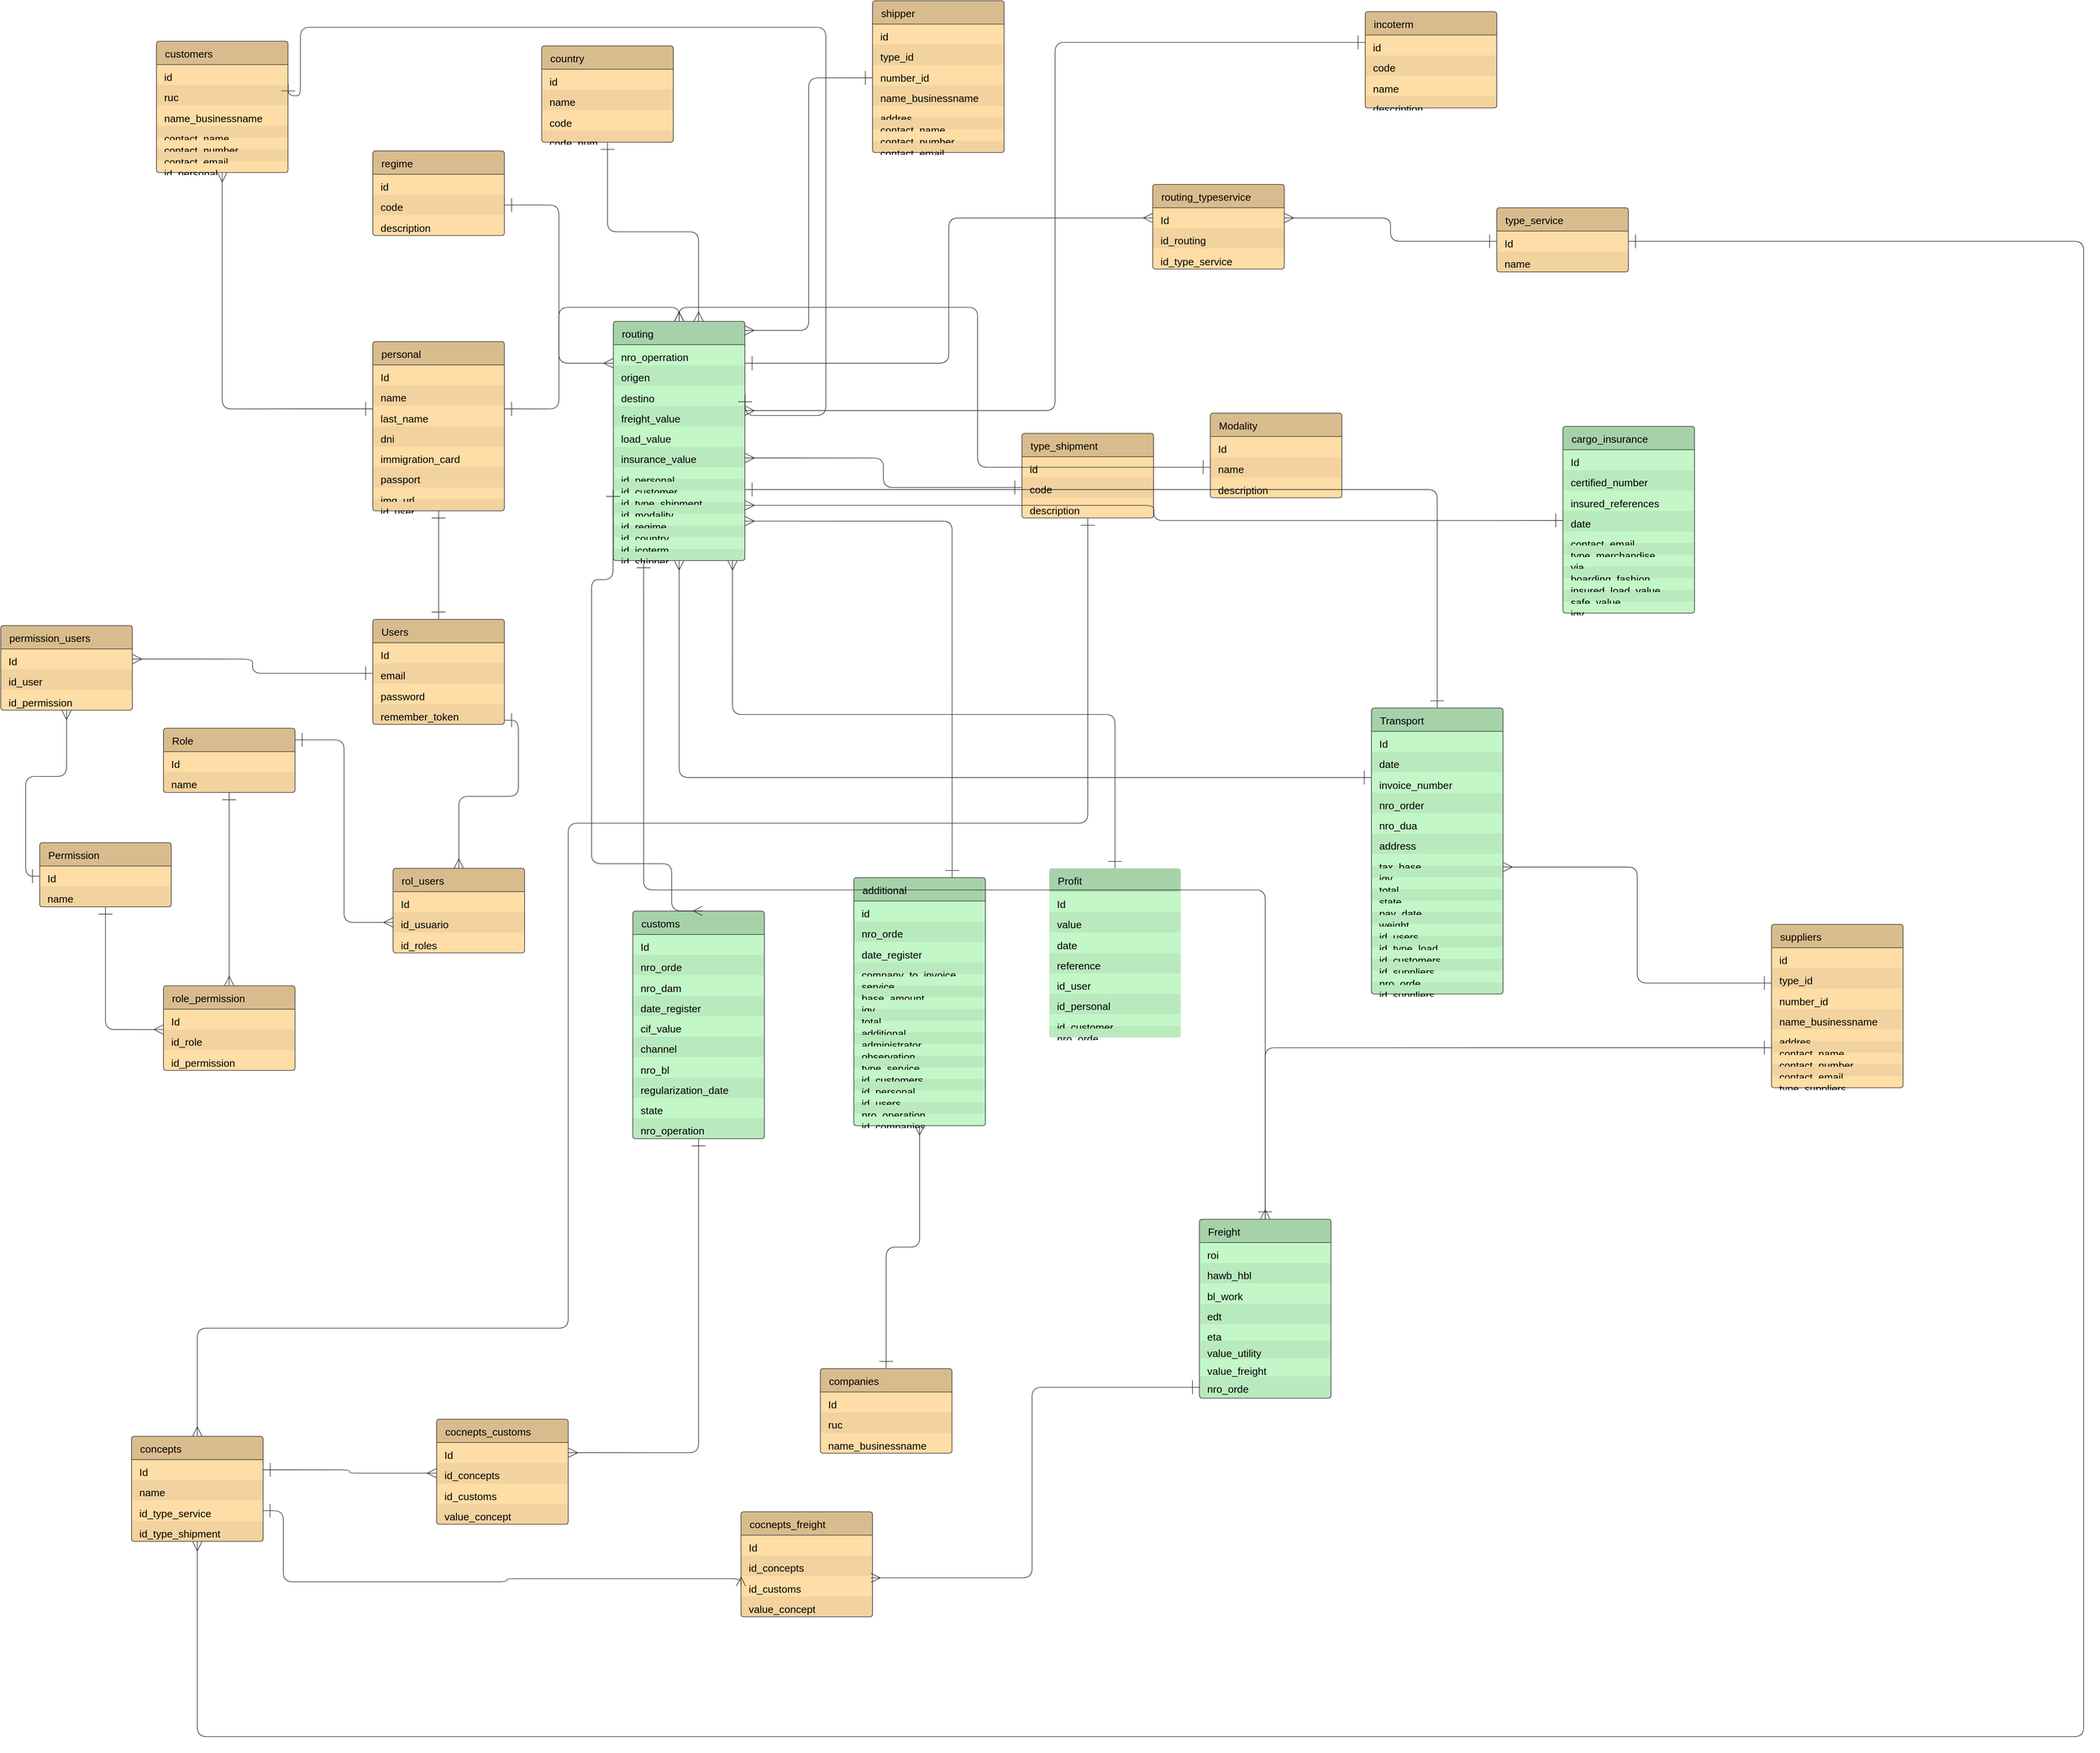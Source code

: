 <mxfile version="24.1.0" type="device">
  <diagram name="Página-1" id="leCqtOfOdwgIMC7q104f">
    <mxGraphModel dx="1838" dy="1016" grid="0" gridSize="10" guides="1" tooltips="1" connect="1" arrows="1" fold="1" page="0" pageScale="1" pageWidth="827" pageHeight="1169" math="0" shadow="0">
      <root>
        <mxCell id="0" />
        <mxCell id="1" parent="0" />
        <mxCell id="n6qV_Xt3kzfEs7hYFHmW-1" value="" style="html=1;jettySize=18;whiteSpace=wrap;fontSize=13;strokeColor=#333333;strokeOpacity=100;strokeWidth=0.8;rounded=1;arcSize=16;edgeStyle=orthogonalEdgeStyle;jumpStyle=arc;startArrow=ERone;startSize=16;endArrow=ERone;endSize=16;exitX=0.5;exitY=-0.003;exitPerimeter=0;entryX=0.5;entryY=1.002;entryPerimeter=0;lucidId=cM~DS3CCzZBN;" edge="1" parent="1" source="n6qV_Xt3kzfEs7hYFHmW-11" target="n6qV_Xt3kzfEs7hYFHmW-2">
          <mxGeometry width="100" height="100" relative="1" as="geometry">
            <Array as="points" />
          </mxGeometry>
        </mxCell>
        <mxCell id="n6qV_Xt3kzfEs7hYFHmW-2" value="personal" style="html=1;overflow=block;blockSpacing=1;swimlane;childLayout=stackLayout;horizontal=1;horizontalStack=0;resizeParent=1;resizeParentMax=0;resizeLast=0;collapsible=0;fontStyle=0;marginBottom=0;swimlaneFillColor=#ffdda6;startSize=30;whiteSpace=wrap;fontSize=13.3;align=left;spacingLeft=8.4;spacingRight=8.4;spacingTop=2.4;spacing=3.6;strokeColor=#333333;strokeOpacity=100;fillOpacity=100;rounded=1;absoluteArcSize=1;arcSize=7.5;strokeWidth=0.8;fillColor=#d9bc8d;" vertex="1" parent="1">
          <mxGeometry x="612" y="467" width="169" height="217.5" as="geometry" />
        </mxCell>
        <mxCell id="n6qV_Xt3kzfEs7hYFHmW-3" value="Id" style="part=1;resizeHeight=0;strokeColor=none;align=left;verticalAlign=top;overflow=hidden;rotatable=0;points=[[0,0.5],[1,0.5]];portConstraint=eastwest;html=1;whiteSpace=wrap;#ffdda6whiteSpace=wrap;fontSize=13.3;fontColor=default;spacingLeft=8.4;spacingRight=8.4;spacingTop=2.4;fillColor=none;strokeOpacity=100;fillOpacity=100;" vertex="1" parent="n6qV_Xt3kzfEs7hYFHmW-2">
          <mxGeometry y="30" width="169" height="26.25" as="geometry" />
        </mxCell>
        <mxCell id="n6qV_Xt3kzfEs7hYFHmW-4" value="name" style="part=1;resizeHeight=0;strokeColor=none;align=left;verticalAlign=top;overflow=hidden;rotatable=0;points=[[0,0.5],[1,0.5]];portConstraint=eastwest;html=1;whiteSpace=wrap;#ffdda6whiteSpace=wrap;fontSize=13.3;spacingLeft=8.4;spacingRight=8.4;spacingTop=2.4;fillColor=#000000;opacity=5;" vertex="1" parent="n6qV_Xt3kzfEs7hYFHmW-2">
          <mxGeometry y="56.25" width="169" height="26.25" as="geometry" />
        </mxCell>
        <mxCell id="n6qV_Xt3kzfEs7hYFHmW-5" value="last_name" style="part=1;resizeHeight=0;strokeColor=none;align=left;verticalAlign=top;overflow=hidden;rotatable=0;points=[[0,0.5],[1,0.5]];portConstraint=eastwest;html=1;whiteSpace=wrap;#ffdda6whiteSpace=wrap;fontSize=13.3;spacingLeft=8.4;spacingRight=8.4;spacingTop=2.4;fillColor=none;strokeOpacity=100;fillOpacity=100;" vertex="1" parent="n6qV_Xt3kzfEs7hYFHmW-2">
          <mxGeometry y="82.5" width="169" height="26.25" as="geometry" />
        </mxCell>
        <mxCell id="n6qV_Xt3kzfEs7hYFHmW-6" value="dni" style="part=1;resizeHeight=0;strokeColor=none;align=left;verticalAlign=top;overflow=hidden;rotatable=0;points=[[0,0.5],[1,0.5]];portConstraint=eastwest;html=1;whiteSpace=wrap;#ffdda6whiteSpace=wrap;fontSize=13.3;spacingLeft=8.4;spacingRight=8.4;spacingTop=2.4;fillColor=#000000;opacity=5;" vertex="1" parent="n6qV_Xt3kzfEs7hYFHmW-2">
          <mxGeometry y="108.75" width="169" height="26.25" as="geometry" />
        </mxCell>
        <mxCell id="n6qV_Xt3kzfEs7hYFHmW-7" value="immigration_card" style="part=1;resizeHeight=0;strokeColor=none;align=left;verticalAlign=top;overflow=hidden;rotatable=0;points=[[0,0.5],[1,0.5]];portConstraint=eastwest;html=1;whiteSpace=wrap;#ffdda6whiteSpace=wrap;fontSize=13.3;spacingLeft=8.4;spacingRight=8.4;spacingTop=2.4;fillColor=none;strokeOpacity=100;fillOpacity=100;" vertex="1" parent="n6qV_Xt3kzfEs7hYFHmW-2">
          <mxGeometry y="135" width="169" height="26.25" as="geometry" />
        </mxCell>
        <mxCell id="n6qV_Xt3kzfEs7hYFHmW-8" value="passport" style="part=1;resizeHeight=0;strokeColor=none;align=left;verticalAlign=top;overflow=hidden;rotatable=0;points=[[0,0.5],[1,0.5]];portConstraint=eastwest;html=1;whiteSpace=wrap;#ffdda6whiteSpace=wrap;fontSize=13.3;spacingLeft=8.4;spacingRight=8.4;spacingTop=2.4;fillColor=#000000;opacity=5;" vertex="1" parent="n6qV_Xt3kzfEs7hYFHmW-2">
          <mxGeometry y="161.25" width="169" height="26.25" as="geometry" />
        </mxCell>
        <mxCell id="n6qV_Xt3kzfEs7hYFHmW-9" value="img_url" style="part=1;resizeHeight=0;strokeColor=none;align=left;verticalAlign=top;overflow=hidden;rotatable=0;points=[[0,0.5],[1,0.5]];portConstraint=eastwest;html=1;whiteSpace=wrap;#ffdda6whiteSpace=wrap;fontSize=13.3;spacingLeft=8.4;spacingRight=8.4;spacingTop=2.4;fillColor=none;strokeOpacity=100;fillOpacity=100;" vertex="1" parent="n6qV_Xt3kzfEs7hYFHmW-2">
          <mxGeometry y="187.5" width="169" height="15" as="geometry" />
        </mxCell>
        <mxCell id="n6qV_Xt3kzfEs7hYFHmW-10" value="id_user" style="part=1;resizeHeight=0;strokeColor=none;align=left;verticalAlign=top;overflow=hidden;rotatable=0;points=[[0,0.5],[1,0.5]];portConstraint=eastwest;html=1;whiteSpace=wrap;#ffdda6whiteSpace=wrap;fontSize=13.3;spacingLeft=8.4;spacingRight=8.4;spacingTop=2.4;fillColor=#000000;opacity=5;" vertex="1" parent="n6qV_Xt3kzfEs7hYFHmW-2">
          <mxGeometry y="202.5" width="169" height="15" as="geometry" />
        </mxCell>
        <mxCell id="n6qV_Xt3kzfEs7hYFHmW-11" value="Users" style="html=1;overflow=block;blockSpacing=1;swimlane;childLayout=stackLayout;horizontal=1;horizontalStack=0;resizeParent=1;resizeParentMax=0;resizeLast=0;collapsible=0;fontStyle=0;marginBottom=0;swimlaneFillColor=#ffdda6;startSize=30;whiteSpace=wrap;fontSize=13.3;align=left;spacingLeft=8.4;spacingRight=8.4;spacingTop=2.4;spacing=3.6;strokeColor=#333333;strokeOpacity=100;fillOpacity=100;rounded=1;absoluteArcSize=1;arcSize=7.5;strokeWidth=0.8;fillColor=#d9bc8d;" vertex="1" parent="1">
          <mxGeometry x="612" y="824" width="169" height="135" as="geometry" />
        </mxCell>
        <mxCell id="n6qV_Xt3kzfEs7hYFHmW-12" value="Id" style="part=1;resizeHeight=0;strokeColor=none;align=left;verticalAlign=top;overflow=hidden;rotatable=0;points=[[0,0.5],[1,0.5]];portConstraint=eastwest;html=1;whiteSpace=wrap;#ffdda6whiteSpace=wrap;fontSize=13.3;fontColor=default;spacingLeft=8.4;spacingRight=8.4;spacingTop=2.4;fillColor=none;strokeOpacity=100;fillOpacity=100;" vertex="1" parent="n6qV_Xt3kzfEs7hYFHmW-11">
          <mxGeometry y="30" width="169" height="26.25" as="geometry" />
        </mxCell>
        <mxCell id="n6qV_Xt3kzfEs7hYFHmW-13" value="email" style="part=1;resizeHeight=0;strokeColor=none;align=left;verticalAlign=top;overflow=hidden;rotatable=0;points=[[0,0.5],[1,0.5]];portConstraint=eastwest;html=1;whiteSpace=wrap;#ffdda6whiteSpace=wrap;fontSize=13.3;spacingLeft=8.4;spacingRight=8.4;spacingTop=2.4;fillColor=#000000;opacity=5;" vertex="1" parent="n6qV_Xt3kzfEs7hYFHmW-11">
          <mxGeometry y="56.25" width="169" height="26.25" as="geometry" />
        </mxCell>
        <mxCell id="n6qV_Xt3kzfEs7hYFHmW-14" value="password" style="part=1;resizeHeight=0;strokeColor=none;align=left;verticalAlign=top;overflow=hidden;rotatable=0;points=[[0,0.5],[1,0.5]];portConstraint=eastwest;html=1;whiteSpace=wrap;#ffdda6whiteSpace=wrap;fontSize=13.3;spacingLeft=8.4;spacingRight=8.4;spacingTop=2.4;fillColor=none;strokeOpacity=100;fillOpacity=100;" vertex="1" parent="n6qV_Xt3kzfEs7hYFHmW-11">
          <mxGeometry y="82.5" width="169" height="26.25" as="geometry" />
        </mxCell>
        <mxCell id="n6qV_Xt3kzfEs7hYFHmW-15" value="remember_token" style="part=1;resizeHeight=0;strokeColor=none;align=left;verticalAlign=top;overflow=hidden;rotatable=0;points=[[0,0.5],[1,0.5]];portConstraint=eastwest;html=1;whiteSpace=wrap;#ffdda6whiteSpace=wrap;fontSize=13.3;spacingLeft=8.4;spacingRight=8.4;spacingTop=2.4;fillColor=#000000;opacity=5;" vertex="1" parent="n6qV_Xt3kzfEs7hYFHmW-11">
          <mxGeometry y="108.75" width="169" height="26.25" as="geometry" />
        </mxCell>
        <mxCell id="n6qV_Xt3kzfEs7hYFHmW-16" value="customers" style="html=1;overflow=block;blockSpacing=1;swimlane;childLayout=stackLayout;horizontal=1;horizontalStack=0;resizeParent=1;resizeParentMax=0;resizeLast=0;collapsible=0;fontStyle=0;marginBottom=0;swimlaneFillColor=#ffdda6;startSize=30;whiteSpace=wrap;fontSize=13.3;align=left;spacingLeft=8.4;spacingRight=8.4;spacingTop=2.4;spacing=3.6;strokeColor=#333333;strokeOpacity=100;fillOpacity=100;rounded=1;absoluteArcSize=1;arcSize=7.5;strokeWidth=0.8;fillColor=#d9bc8d;" vertex="1" parent="1">
          <mxGeometry x="334" y="81" width="169" height="168.75" as="geometry" />
        </mxCell>
        <mxCell id="n6qV_Xt3kzfEs7hYFHmW-17" value="id" style="part=1;resizeHeight=0;strokeColor=none;align=left;verticalAlign=top;overflow=hidden;rotatable=0;points=[[0,0.5],[1,0.5]];portConstraint=eastwest;html=1;whiteSpace=wrap;#ffdda6whiteSpace=wrap;fontSize=13.3;spacingLeft=8.4;spacingRight=8.4;spacingTop=2.4;fillColor=none;strokeOpacity=100;fillOpacity=100;" vertex="1" parent="n6qV_Xt3kzfEs7hYFHmW-16">
          <mxGeometry y="30" width="169" height="26.25" as="geometry" />
        </mxCell>
        <mxCell id="n6qV_Xt3kzfEs7hYFHmW-18" value="ruc" style="part=1;resizeHeight=0;strokeColor=none;align=left;verticalAlign=top;overflow=hidden;rotatable=0;points=[[0,0.5],[1,0.5]];portConstraint=eastwest;html=1;whiteSpace=wrap;#ffdda6whiteSpace=wrap;fontSize=13.3;spacingLeft=8.4;spacingRight=8.4;spacingTop=2.4;fillColor=#000000;opacity=5;" vertex="1" parent="n6qV_Xt3kzfEs7hYFHmW-16">
          <mxGeometry y="56.25" width="169" height="26.25" as="geometry" />
        </mxCell>
        <mxCell id="n6qV_Xt3kzfEs7hYFHmW-19" value="name_businessname" style="part=1;resizeHeight=0;strokeColor=none;align=left;verticalAlign=top;overflow=hidden;rotatable=0;points=[[0,0.5],[1,0.5]];portConstraint=eastwest;html=1;whiteSpace=wrap;#ffdda6whiteSpace=wrap;fontSize=13.3;spacingLeft=8.4;spacingRight=8.4;spacingTop=2.4;fillColor=none;strokeOpacity=100;fillOpacity=100;" vertex="1" parent="n6qV_Xt3kzfEs7hYFHmW-16">
          <mxGeometry y="82.5" width="169" height="26.25" as="geometry" />
        </mxCell>
        <mxCell id="n6qV_Xt3kzfEs7hYFHmW-20" value="contact_name" style="part=1;resizeHeight=0;strokeColor=none;align=left;verticalAlign=top;overflow=hidden;rotatable=0;points=[[0,0.5],[1,0.5]];portConstraint=eastwest;html=1;whiteSpace=wrap;#ffdda6whiteSpace=wrap;fontSize=13.3;spacingLeft=8.4;spacingRight=8.4;spacingTop=2.4;fillColor=#000000;opacity=5;" vertex="1" parent="n6qV_Xt3kzfEs7hYFHmW-16">
          <mxGeometry y="108.75" width="169" height="15" as="geometry" />
        </mxCell>
        <mxCell id="n6qV_Xt3kzfEs7hYFHmW-21" value="contact_number" style="part=1;resizeHeight=0;strokeColor=none;align=left;verticalAlign=top;overflow=hidden;rotatable=0;points=[[0,0.5],[1,0.5]];portConstraint=eastwest;html=1;whiteSpace=wrap;#ffdda6whiteSpace=wrap;fontSize=13.3;spacingLeft=8.4;spacingRight=8.4;spacingTop=2.4;fillColor=none;strokeOpacity=100;fillOpacity=100;" vertex="1" parent="n6qV_Xt3kzfEs7hYFHmW-16">
          <mxGeometry y="123.75" width="169" height="15" as="geometry" />
        </mxCell>
        <mxCell id="n6qV_Xt3kzfEs7hYFHmW-22" value="contact_email" style="part=1;resizeHeight=0;strokeColor=none;align=left;verticalAlign=top;overflow=hidden;rotatable=0;points=[[0,0.5],[1,0.5]];portConstraint=eastwest;html=1;whiteSpace=wrap;#ffdda6whiteSpace=wrap;fontSize=13.3;spacingLeft=8.4;spacingRight=8.4;spacingTop=2.4;fillColor=#000000;opacity=5;" vertex="1" parent="n6qV_Xt3kzfEs7hYFHmW-16">
          <mxGeometry y="138.75" width="169" height="15" as="geometry" />
        </mxCell>
        <mxCell id="n6qV_Xt3kzfEs7hYFHmW-23" value="id_personal" style="part=1;resizeHeight=0;strokeColor=none;align=left;verticalAlign=top;overflow=hidden;rotatable=0;points=[[0,0.5],[1,0.5]];portConstraint=eastwest;html=1;whiteSpace=wrap;#ffdda6whiteSpace=wrap;fontSize=13.3;spacingLeft=8.4;spacingRight=8.4;spacingTop=2.4;fillColor=none;strokeOpacity=100;fillOpacity=100;" vertex="1" parent="n6qV_Xt3kzfEs7hYFHmW-16">
          <mxGeometry y="153.75" width="169" height="15" as="geometry" />
        </mxCell>
        <mxCell id="n6qV_Xt3kzfEs7hYFHmW-24" value="rol_users" style="html=1;overflow=block;blockSpacing=1;swimlane;childLayout=stackLayout;horizontal=1;horizontalStack=0;resizeParent=1;resizeParentMax=0;resizeLast=0;collapsible=0;fontStyle=0;marginBottom=0;swimlaneFillColor=#ffdda6;startSize=30;whiteSpace=wrap;fontSize=13.3;align=left;spacingLeft=8.4;spacingRight=8.4;spacingTop=2.4;spacing=3.6;strokeColor=#333333;strokeOpacity=100;fillOpacity=100;rounded=1;absoluteArcSize=1;arcSize=7.5;strokeWidth=0.8;fillColor=#d9bc8d;" vertex="1" parent="1">
          <mxGeometry x="638" y="1144" width="169" height="108.75" as="geometry" />
        </mxCell>
        <mxCell id="n6qV_Xt3kzfEs7hYFHmW-25" value="Id" style="part=1;resizeHeight=0;strokeColor=none;verticalAlign=top;overflow=hidden;rotatable=0;points=[[0,0.5],[1,0.5]];portConstraint=eastwest;html=1;whiteSpace=wrap;#ffdda6whiteSpace=wrap;fontSize=13.3;fontColor=default;align=left;spacingLeft=8.4;spacingRight=8.4;spacingTop=2.4;fillColor=none;strokeOpacity=100;fillOpacity=100;" vertex="1" parent="n6qV_Xt3kzfEs7hYFHmW-24">
          <mxGeometry y="30" width="169" height="26.25" as="geometry" />
        </mxCell>
        <mxCell id="n6qV_Xt3kzfEs7hYFHmW-26" value="id_usuario" style="part=1;resizeHeight=0;strokeColor=none;verticalAlign=top;overflow=hidden;rotatable=0;points=[[0,0.5],[1,0.5]];portConstraint=eastwest;html=1;whiteSpace=wrap;#ffdda6whiteSpace=wrap;fontSize=13.3;align=left;spacingLeft=8.4;spacingRight=8.4;spacingTop=2.4;fillColor=#000000;opacity=5;" vertex="1" parent="n6qV_Xt3kzfEs7hYFHmW-24">
          <mxGeometry y="56.25" width="169" height="26.25" as="geometry" />
        </mxCell>
        <mxCell id="n6qV_Xt3kzfEs7hYFHmW-27" value="id_roles" style="part=1;resizeHeight=0;strokeColor=none;verticalAlign=top;overflow=hidden;rotatable=0;points=[[0,0.5],[1,0.5]];portConstraint=eastwest;html=1;whiteSpace=wrap;#ffdda6whiteSpace=wrap;fontSize=13.3;align=left;spacingLeft=8.4;spacingRight=8.4;spacingTop=2.4;fillColor=none;strokeOpacity=100;fillOpacity=100;" vertex="1" parent="n6qV_Xt3kzfEs7hYFHmW-24">
          <mxGeometry y="82.5" width="169" height="26.25" as="geometry" />
        </mxCell>
        <mxCell id="n6qV_Xt3kzfEs7hYFHmW-28" value="customs" style="html=1;overflow=block;blockSpacing=1;swimlane;childLayout=stackLayout;horizontal=1;horizontalStack=0;resizeParent=1;resizeParentMax=0;resizeLast=0;collapsible=0;fontStyle=0;marginBottom=0;swimlaneFillColor=#c3f7c8;startSize=30;whiteSpace=wrap;fontSize=13.3;align=left;spacingLeft=8.4;spacingRight=8.4;spacingTop=2.4;spacing=3.6;strokeColor=#333333;strokeOpacity=100;fillOpacity=100;rounded=1;absoluteArcSize=1;arcSize=7.5;strokeWidth=0.8;fillColor=#a6d2aa;" vertex="1" parent="1">
          <mxGeometry x="946" y="1199" width="169" height="292.5" as="geometry" />
        </mxCell>
        <mxCell id="n6qV_Xt3kzfEs7hYFHmW-29" value="Id" style="part=1;resizeHeight=0;strokeColor=none;verticalAlign=top;overflow=hidden;rotatable=0;points=[[0,0.5],[1,0.5]];portConstraint=eastwest;html=1;whiteSpace=wrap;#c3f7c8whiteSpace=wrap;fontSize=13.3;fontColor=default;align=left;spacingLeft=8.4;spacingRight=8.4;spacingTop=2.4;fillColor=none;strokeOpacity=100;fillOpacity=100;" vertex="1" parent="n6qV_Xt3kzfEs7hYFHmW-28">
          <mxGeometry y="30" width="169" height="26.25" as="geometry" />
        </mxCell>
        <mxCell id="n6qV_Xt3kzfEs7hYFHmW-30" value="nro_orde" style="part=1;resizeHeight=0;strokeColor=none;verticalAlign=top;overflow=hidden;rotatable=0;points=[[0,0.5],[1,0.5]];portConstraint=eastwest;html=1;whiteSpace=wrap;#c3f7c8whiteSpace=wrap;fontSize=13.3;align=left;spacingLeft=8.4;spacingRight=8.4;spacingTop=2.4;fillColor=#000000;opacity=5;" vertex="1" parent="n6qV_Xt3kzfEs7hYFHmW-28">
          <mxGeometry y="56.25" width="169" height="26.25" as="geometry" />
        </mxCell>
        <mxCell id="n6qV_Xt3kzfEs7hYFHmW-31" value="nro_dam" style="part=1;resizeHeight=0;strokeColor=none;verticalAlign=top;overflow=hidden;rotatable=0;points=[[0,0.5],[1,0.5]];portConstraint=eastwest;html=1;whiteSpace=wrap;#c3f7c8whiteSpace=wrap;fontSize=13.3;align=left;spacingLeft=8.4;spacingRight=8.4;spacingTop=2.4;fillColor=none;strokeOpacity=100;fillOpacity=100;" vertex="1" parent="n6qV_Xt3kzfEs7hYFHmW-28">
          <mxGeometry y="82.5" width="169" height="26.25" as="geometry" />
        </mxCell>
        <mxCell id="n6qV_Xt3kzfEs7hYFHmW-32" value="date_register" style="part=1;resizeHeight=0;strokeColor=none;verticalAlign=top;overflow=hidden;rotatable=0;points=[[0,0.5],[1,0.5]];portConstraint=eastwest;html=1;whiteSpace=wrap;#c3f7c8whiteSpace=wrap;fontSize=13.3;align=left;spacingLeft=8.4;spacingRight=8.4;spacingTop=2.4;fillColor=#000000;opacity=5;" vertex="1" parent="n6qV_Xt3kzfEs7hYFHmW-28">
          <mxGeometry y="108.75" width="169" height="26.25" as="geometry" />
        </mxCell>
        <mxCell id="n6qV_Xt3kzfEs7hYFHmW-33" value="cif_value" style="part=1;resizeHeight=0;strokeColor=none;verticalAlign=top;overflow=hidden;rotatable=0;points=[[0,0.5],[1,0.5]];portConstraint=eastwest;html=1;whiteSpace=wrap;#c3f7c8whiteSpace=wrap;fontSize=13.3;align=left;spacingLeft=8.4;spacingRight=8.4;spacingTop=2.4;fillColor=none;strokeOpacity=100;fillOpacity=100;" vertex="1" parent="n6qV_Xt3kzfEs7hYFHmW-28">
          <mxGeometry y="135" width="169" height="26.25" as="geometry" />
        </mxCell>
        <mxCell id="n6qV_Xt3kzfEs7hYFHmW-34" value="channel" style="part=1;resizeHeight=0;strokeColor=none;verticalAlign=top;overflow=hidden;rotatable=0;points=[[0,0.5],[1,0.5]];portConstraint=eastwest;html=1;whiteSpace=wrap;#c3f7c8whiteSpace=wrap;fontSize=13.3;align=left;spacingLeft=8.4;spacingRight=8.4;spacingTop=2.4;fillColor=#000000;opacity=5;" vertex="1" parent="n6qV_Xt3kzfEs7hYFHmW-28">
          <mxGeometry y="161.25" width="169" height="26.25" as="geometry" />
        </mxCell>
        <mxCell id="n6qV_Xt3kzfEs7hYFHmW-35" value="nro_bl" style="part=1;resizeHeight=0;strokeColor=none;verticalAlign=top;overflow=hidden;rotatable=0;points=[[0,0.5],[1,0.5]];portConstraint=eastwest;html=1;whiteSpace=wrap;#c3f7c8whiteSpace=wrap;fontSize=13.3;align=left;spacingLeft=8.4;spacingRight=8.4;spacingTop=2.4;fillColor=none;strokeOpacity=100;fillOpacity=100;" vertex="1" parent="n6qV_Xt3kzfEs7hYFHmW-28">
          <mxGeometry y="187.5" width="169" height="26.25" as="geometry" />
        </mxCell>
        <mxCell id="n6qV_Xt3kzfEs7hYFHmW-36" value="regularization_date" style="part=1;resizeHeight=0;strokeColor=none;verticalAlign=top;overflow=hidden;rotatable=0;points=[[0,0.5],[1,0.5]];portConstraint=eastwest;html=1;whiteSpace=wrap;#c3f7c8whiteSpace=wrap;fontSize=13.3;align=left;spacingLeft=8.4;spacingRight=8.4;spacingTop=2.4;fillColor=#000000;opacity=5;" vertex="1" parent="n6qV_Xt3kzfEs7hYFHmW-28">
          <mxGeometry y="213.75" width="169" height="26.25" as="geometry" />
        </mxCell>
        <mxCell id="n6qV_Xt3kzfEs7hYFHmW-37" value="state" style="part=1;resizeHeight=0;strokeColor=none;verticalAlign=top;overflow=hidden;rotatable=0;points=[[0,0.5],[1,0.5]];portConstraint=eastwest;html=1;whiteSpace=wrap;#c3f7c8whiteSpace=wrap;fontSize=13.3;align=left;spacingLeft=8.4;spacingRight=8.4;spacingTop=2.4;fillColor=none;strokeOpacity=100;fillOpacity=100;" vertex="1" parent="n6qV_Xt3kzfEs7hYFHmW-28">
          <mxGeometry y="240" width="169" height="26.25" as="geometry" />
        </mxCell>
        <mxCell id="n6qV_Xt3kzfEs7hYFHmW-38" value="nro_operation" style="part=1;resizeHeight=0;strokeColor=none;verticalAlign=top;overflow=hidden;rotatable=0;points=[[0,0.5],[1,0.5]];portConstraint=eastwest;html=1;whiteSpace=wrap;#c3f7c8whiteSpace=wrap;fontSize=13.3;align=left;spacingLeft=8.4;spacingRight=8.4;spacingTop=2.4;fillColor=#000000;opacity=5;" vertex="1" parent="n6qV_Xt3kzfEs7hYFHmW-28">
          <mxGeometry y="266.25" width="169" height="26.25" as="geometry" />
        </mxCell>
        <mxCell id="n6qV_Xt3kzfEs7hYFHmW-39" value="Permission" style="html=1;overflow=block;blockSpacing=1;swimlane;childLayout=stackLayout;horizontal=1;horizontalStack=0;resizeParent=1;resizeParentMax=0;resizeLast=0;collapsible=0;fontStyle=0;marginBottom=0;swimlaneFillColor=#ffdda6;startSize=30;whiteSpace=wrap;fontSize=13.3;align=left;spacingLeft=8.4;spacingRight=8.4;spacingTop=2.4;spacing=3.6;strokeColor=#333333;strokeOpacity=100;fillOpacity=100;rounded=1;absoluteArcSize=1;arcSize=7.5;strokeWidth=0.8;fillColor=#d9bc8d;" vertex="1" parent="1">
          <mxGeometry x="184" y="1111" width="169" height="82.5" as="geometry" />
        </mxCell>
        <mxCell id="n6qV_Xt3kzfEs7hYFHmW-40" value="Id" style="part=1;resizeHeight=0;strokeColor=none;verticalAlign=top;overflow=hidden;rotatable=0;points=[[0,0.5],[1,0.5]];portConstraint=eastwest;html=1;whiteSpace=wrap;#ffdda6whiteSpace=wrap;fontSize=13.3;fontColor=default;align=left;spacingLeft=8.4;spacingRight=8.4;spacingTop=2.4;fillColor=none;strokeOpacity=100;fillOpacity=100;" vertex="1" parent="n6qV_Xt3kzfEs7hYFHmW-39">
          <mxGeometry y="30" width="169" height="26.25" as="geometry" />
        </mxCell>
        <mxCell id="n6qV_Xt3kzfEs7hYFHmW-41" value="name" style="part=1;resizeHeight=0;strokeColor=none;verticalAlign=top;overflow=hidden;rotatable=0;points=[[0,0.5],[1,0.5]];portConstraint=eastwest;html=1;whiteSpace=wrap;#ffdda6whiteSpace=wrap;fontSize=13.3;align=left;spacingLeft=8.4;spacingRight=8.4;spacingTop=2.4;fillColor=#000000;opacity=5;" vertex="1" parent="n6qV_Xt3kzfEs7hYFHmW-39">
          <mxGeometry y="56.25" width="169" height="26.25" as="geometry" />
        </mxCell>
        <mxCell id="n6qV_Xt3kzfEs7hYFHmW-42" value="Role" style="html=1;overflow=block;blockSpacing=1;swimlane;childLayout=stackLayout;horizontal=1;horizontalStack=0;resizeParent=1;resizeParentMax=0;resizeLast=0;collapsible=0;fontStyle=0;marginBottom=0;swimlaneFillColor=#ffdda6;startSize=30;whiteSpace=wrap;fontSize=13.3;align=left;spacingLeft=8.4;spacingRight=8.4;spacingTop=2.4;spacing=3.6;strokeColor=#333333;strokeOpacity=100;fillOpacity=100;rounded=1;absoluteArcSize=1;arcSize=7.5;strokeWidth=0.8;fillColor=#d9bc8d;" vertex="1" parent="1">
          <mxGeometry x="343" y="964" width="169" height="82.5" as="geometry" />
        </mxCell>
        <mxCell id="n6qV_Xt3kzfEs7hYFHmW-43" value="Id" style="part=1;resizeHeight=0;strokeColor=none;verticalAlign=top;overflow=hidden;rotatable=0;points=[[0,0.5],[1,0.5]];portConstraint=eastwest;html=1;whiteSpace=wrap;#ffdda6whiteSpace=wrap;fontSize=13.3;fontColor=default;align=left;spacingLeft=8.4;spacingRight=8.4;spacingTop=2.4;fillColor=none;strokeOpacity=100;fillOpacity=100;" vertex="1" parent="n6qV_Xt3kzfEs7hYFHmW-42">
          <mxGeometry y="30" width="169" height="26.25" as="geometry" />
        </mxCell>
        <mxCell id="n6qV_Xt3kzfEs7hYFHmW-44" value="name" style="part=1;resizeHeight=0;strokeColor=none;verticalAlign=top;overflow=hidden;rotatable=0;points=[[0,0.5],[1,0.5]];portConstraint=eastwest;html=1;whiteSpace=wrap;#ffdda6whiteSpace=wrap;fontSize=13.3;align=left;spacingLeft=8.4;spacingRight=8.4;spacingTop=2.4;fillColor=#000000;opacity=5;" vertex="1" parent="n6qV_Xt3kzfEs7hYFHmW-42">
          <mxGeometry y="56.25" width="169" height="26.25" as="geometry" />
        </mxCell>
        <mxCell id="n6qV_Xt3kzfEs7hYFHmW-45" value="role_permission" style="html=1;overflow=block;blockSpacing=1;swimlane;childLayout=stackLayout;horizontal=1;horizontalStack=0;resizeParent=1;resizeParentMax=0;resizeLast=0;collapsible=0;fontStyle=0;marginBottom=0;swimlaneFillColor=#ffdda6;startSize=30;whiteSpace=wrap;fontSize=13.3;align=left;spacingLeft=8.4;spacingRight=8.4;spacingTop=2.4;spacing=3.6;strokeColor=#333333;strokeOpacity=100;fillOpacity=100;rounded=1;absoluteArcSize=1;arcSize=7.5;strokeWidth=0.8;fillColor=#d9bc8d;" vertex="1" parent="1">
          <mxGeometry x="343" y="1295" width="169" height="108.75" as="geometry" />
        </mxCell>
        <mxCell id="n6qV_Xt3kzfEs7hYFHmW-46" value="Id" style="part=1;resizeHeight=0;strokeColor=none;verticalAlign=top;overflow=hidden;rotatable=0;points=[[0,0.5],[1,0.5]];portConstraint=eastwest;html=1;whiteSpace=wrap;#ffdda6whiteSpace=wrap;fontSize=13.3;fontColor=default;align=left;spacingLeft=8.4;spacingRight=8.4;spacingTop=2.4;fillColor=none;strokeOpacity=100;fillOpacity=100;" vertex="1" parent="n6qV_Xt3kzfEs7hYFHmW-45">
          <mxGeometry y="30" width="169" height="26.25" as="geometry" />
        </mxCell>
        <mxCell id="n6qV_Xt3kzfEs7hYFHmW-47" value="id_role" style="part=1;resizeHeight=0;strokeColor=none;verticalAlign=top;overflow=hidden;rotatable=0;points=[[0,0.5],[1,0.5]];portConstraint=eastwest;html=1;whiteSpace=wrap;#ffdda6whiteSpace=wrap;fontSize=13.3;align=left;spacingLeft=8.4;spacingRight=8.4;spacingTop=2.4;fillColor=#000000;opacity=5;" vertex="1" parent="n6qV_Xt3kzfEs7hYFHmW-45">
          <mxGeometry y="56.25" width="169" height="26.25" as="geometry" />
        </mxCell>
        <mxCell id="n6qV_Xt3kzfEs7hYFHmW-48" value="id_permission" style="part=1;resizeHeight=0;strokeColor=none;verticalAlign=top;overflow=hidden;rotatable=0;points=[[0,0.5],[1,0.5]];portConstraint=eastwest;html=1;whiteSpace=wrap;#ffdda6whiteSpace=wrap;fontSize=13.3;align=left;spacingLeft=8.4;spacingRight=8.4;spacingTop=2.4;fillColor=none;strokeOpacity=100;fillOpacity=100;" vertex="1" parent="n6qV_Xt3kzfEs7hYFHmW-45">
          <mxGeometry y="82.5" width="169" height="26.25" as="geometry" />
        </mxCell>
        <mxCell id="n6qV_Xt3kzfEs7hYFHmW-49" value="" style="html=1;jettySize=18;whiteSpace=wrap;fontSize=13;strokeColor=#333333;strokeOpacity=100;strokeWidth=0.8;rounded=1;arcSize=24;edgeStyle=orthogonalEdgeStyle;startArrow=ERone;startSize=16;endArrow=ERmany;endSize=10;exitX=1.002;exitY=0.96;exitPerimeter=0;entryX=0.5;entryY=-0.003;entryPerimeter=0;lucidId=iCAa0rSAuvY8;" edge="1" parent="1" source="n6qV_Xt3kzfEs7hYFHmW-11" target="n6qV_Xt3kzfEs7hYFHmW-24">
          <mxGeometry width="100" height="100" relative="1" as="geometry">
            <Array as="points" />
          </mxGeometry>
        </mxCell>
        <mxCell id="n6qV_Xt3kzfEs7hYFHmW-50" value="" style="html=1;jettySize=18;whiteSpace=wrap;fontSize=13;strokeColor=#333333;strokeOpacity=100;strokeWidth=0.8;rounded=1;arcSize=24;edgeStyle=orthogonalEdgeStyle;startArrow=ERone;startSize=16;endArrow=ERmany;endSize=10;exitX=0.5;exitY=1.005;exitPerimeter=0;entryX=0.5;entryY=-0.003;entryPerimeter=0;lucidId=fFAaN4ZKWh4v;" edge="1" parent="1" source="n6qV_Xt3kzfEs7hYFHmW-42" target="n6qV_Xt3kzfEs7hYFHmW-45">
          <mxGeometry width="100" height="100" relative="1" as="geometry">
            <Array as="points" />
          </mxGeometry>
        </mxCell>
        <mxCell id="n6qV_Xt3kzfEs7hYFHmW-51" value="" style="html=1;jettySize=18;whiteSpace=wrap;fontSize=13;strokeColor=#333333;strokeOpacity=100;strokeWidth=0.8;rounded=1;arcSize=24;edgeStyle=orthogonalEdgeStyle;startArrow=ERone;startSize=16;endArrow=ERmany;endSize=10;exitX=0.5;exitY=1.005;exitPerimeter=0;entryX=-0.002;entryY=0.517;entryPerimeter=0;lucidId=mFAaPKILsBFm;" edge="1" parent="1" source="n6qV_Xt3kzfEs7hYFHmW-39" target="n6qV_Xt3kzfEs7hYFHmW-45">
          <mxGeometry width="100" height="100" relative="1" as="geometry">
            <Array as="points" />
          </mxGeometry>
        </mxCell>
        <mxCell id="n6qV_Xt3kzfEs7hYFHmW-52" value="type_shipment" style="html=1;overflow=block;blockSpacing=1;swimlane;childLayout=stackLayout;horizontal=1;horizontalStack=0;resizeParent=1;resizeParentMax=0;resizeLast=0;collapsible=0;fontStyle=0;marginBottom=0;swimlaneFillColor=#ffdda6;startSize=30;whiteSpace=wrap;fontSize=13.3;align=left;spacingLeft=8.4;spacingRight=8.4;spacingTop=2.4;spacing=3.6;strokeColor=#333333;strokeOpacity=100;fillOpacity=100;rounded=1;absoluteArcSize=1;arcSize=7.5;strokeWidth=0.8;fillColor=#d9bc8d;" vertex="1" parent="1">
          <mxGeometry x="1446" y="585" width="169" height="108.75" as="geometry" />
        </mxCell>
        <mxCell id="n6qV_Xt3kzfEs7hYFHmW-53" value="id" style="part=1;resizeHeight=0;strokeColor=none;align=left;verticalAlign=top;overflow=hidden;rotatable=0;points=[[0,0.5],[1,0.5]];portConstraint=eastwest;html=1;whiteSpace=wrap;#ffdda6whiteSpace=wrap;fontSize=13.3;spacingLeft=8.4;spacingRight=8.4;spacingTop=2.4;fillColor=none;strokeOpacity=100;fillOpacity=100;" vertex="1" parent="n6qV_Xt3kzfEs7hYFHmW-52">
          <mxGeometry y="30" width="169" height="26.25" as="geometry" />
        </mxCell>
        <mxCell id="n6qV_Xt3kzfEs7hYFHmW-54" value="code" style="part=1;resizeHeight=0;strokeColor=none;align=left;verticalAlign=top;overflow=hidden;rotatable=0;points=[[0,0.5],[1,0.5]];portConstraint=eastwest;html=1;whiteSpace=wrap;#ffdda6whiteSpace=wrap;fontSize=13.3;spacingLeft=8.4;spacingRight=8.4;spacingTop=2.4;fillColor=#000000;opacity=5;" vertex="1" parent="n6qV_Xt3kzfEs7hYFHmW-52">
          <mxGeometry y="56.25" width="169" height="26.25" as="geometry" />
        </mxCell>
        <mxCell id="n6qV_Xt3kzfEs7hYFHmW-55" value="description" style="part=1;resizeHeight=0;strokeColor=none;align=left;verticalAlign=top;overflow=hidden;rotatable=0;points=[[0,0.5],[1,0.5]];portConstraint=eastwest;html=1;whiteSpace=wrap;#ffdda6whiteSpace=wrap;fontSize=13.3;spacingLeft=8.4;spacingRight=8.4;spacingTop=2.4;fillColor=none;strokeOpacity=100;fillOpacity=100;" vertex="1" parent="n6qV_Xt3kzfEs7hYFHmW-52">
          <mxGeometry y="82.5" width="169" height="26.25" as="geometry" />
        </mxCell>
        <mxCell id="n6qV_Xt3kzfEs7hYFHmW-56" value="Modality" style="html=1;overflow=block;blockSpacing=1;swimlane;childLayout=stackLayout;horizontal=1;horizontalStack=0;resizeParent=1;resizeParentMax=0;resizeLast=0;collapsible=0;fontStyle=0;marginBottom=0;swimlaneFillColor=#ffdda6;startSize=30;whiteSpace=wrap;fontSize=13.3;align=left;spacingLeft=8.4;spacingRight=8.4;spacingTop=2.4;spacing=3.6;strokeColor=#333333;strokeOpacity=100;fillOpacity=100;rounded=1;absoluteArcSize=1;arcSize=7.5;strokeWidth=0.8;fillColor=#d9bc8d;" vertex="1" parent="1">
          <mxGeometry x="1688" y="559" width="169" height="108.75" as="geometry" />
        </mxCell>
        <mxCell id="n6qV_Xt3kzfEs7hYFHmW-57" value="Id" style="part=1;resizeHeight=0;strokeColor=none;verticalAlign=top;overflow=hidden;rotatable=0;points=[[0,0.5],[1,0.5]];portConstraint=eastwest;html=1;whiteSpace=wrap;#ffdda6whiteSpace=wrap;fontSize=13.3;align=left;spacingLeft=8.4;spacingRight=8.4;spacingTop=2.4;fillColor=none;strokeOpacity=100;fillOpacity=100;" vertex="1" parent="n6qV_Xt3kzfEs7hYFHmW-56">
          <mxGeometry y="30" width="169" height="26.25" as="geometry" />
        </mxCell>
        <mxCell id="n6qV_Xt3kzfEs7hYFHmW-58" value="name" style="part=1;resizeHeight=0;strokeColor=none;verticalAlign=top;overflow=hidden;rotatable=0;points=[[0,0.5],[1,0.5]];portConstraint=eastwest;html=1;whiteSpace=wrap;#ffdda6whiteSpace=wrap;fontSize=13.3;align=left;spacingLeft=8.4;spacingRight=8.4;spacingTop=2.4;fillColor=#000000;opacity=5;" vertex="1" parent="n6qV_Xt3kzfEs7hYFHmW-56">
          <mxGeometry y="56.25" width="169" height="26.25" as="geometry" />
        </mxCell>
        <mxCell id="n6qV_Xt3kzfEs7hYFHmW-59" value="description" style="part=1;resizeHeight=0;strokeColor=none;verticalAlign=top;overflow=hidden;rotatable=0;points=[[0,0.5],[1,0.5]];portConstraint=eastwest;html=1;whiteSpace=wrap;#ffdda6whiteSpace=wrap;fontSize=13.3;align=left;spacingLeft=8.4;spacingRight=8.4;spacingTop=2.4;fillColor=none;strokeOpacity=100;fillOpacity=100;" vertex="1" parent="n6qV_Xt3kzfEs7hYFHmW-56">
          <mxGeometry y="82.5" width="169" height="26.25" as="geometry" />
        </mxCell>
        <mxCell id="n6qV_Xt3kzfEs7hYFHmW-60" value="Transport" style="html=1;overflow=block;blockSpacing=1;swimlane;childLayout=stackLayout;horizontal=1;horizontalStack=0;resizeParent=1;resizeParentMax=0;resizeLast=0;collapsible=0;fontStyle=0;marginBottom=0;swimlaneFillColor=#c3f7c8;startSize=30;whiteSpace=wrap;fontSize=13.3;align=left;spacingLeft=8.4;spacingRight=8.4;spacingTop=2.4;spacing=3.6;strokeColor=#333333;strokeOpacity=100;fillOpacity=100;rounded=1;absoluteArcSize=1;arcSize=7.5;strokeWidth=0.8;fillColor=#a6d2aa;" vertex="1" parent="1">
          <mxGeometry x="1895" y="938" width="169" height="367.5" as="geometry" />
        </mxCell>
        <mxCell id="n6qV_Xt3kzfEs7hYFHmW-61" value="Id" style="part=1;resizeHeight=0;strokeColor=none;align=left;verticalAlign=top;overflow=hidden;rotatable=0;points=[[0,0.5],[1,0.5]];portConstraint=eastwest;html=1;whiteSpace=wrap;#c3f7c8whiteSpace=wrap;fontSize=13.3;spacingLeft=8.4;spacingRight=8.4;spacingTop=2.4;fillColor=none;strokeOpacity=100;fillOpacity=100;" vertex="1" parent="n6qV_Xt3kzfEs7hYFHmW-60">
          <mxGeometry y="30" width="169" height="26.25" as="geometry" />
        </mxCell>
        <mxCell id="n6qV_Xt3kzfEs7hYFHmW-62" value="date" style="part=1;resizeHeight=0;strokeColor=none;align=left;verticalAlign=top;overflow=hidden;rotatable=0;points=[[0,0.5],[1,0.5]];portConstraint=eastwest;html=1;whiteSpace=wrap;#c3f7c8whiteSpace=wrap;fontSize=13.3;spacingLeft=8.4;spacingRight=8.4;spacingTop=2.4;fillColor=#000000;opacity=5;" vertex="1" parent="n6qV_Xt3kzfEs7hYFHmW-60">
          <mxGeometry y="56.25" width="169" height="26.25" as="geometry" />
        </mxCell>
        <mxCell id="n6qV_Xt3kzfEs7hYFHmW-63" value="invoice_number" style="part=1;resizeHeight=0;strokeColor=none;align=left;verticalAlign=top;overflow=hidden;rotatable=0;points=[[0,0.5],[1,0.5]];portConstraint=eastwest;html=1;whiteSpace=wrap;#c3f7c8whiteSpace=wrap;fontSize=13.3;spacingLeft=8.4;spacingRight=8.4;spacingTop=2.4;fillColor=none;strokeOpacity=100;fillOpacity=100;" vertex="1" parent="n6qV_Xt3kzfEs7hYFHmW-60">
          <mxGeometry y="82.5" width="169" height="26.25" as="geometry" />
        </mxCell>
        <mxCell id="n6qV_Xt3kzfEs7hYFHmW-64" value="nro_order" style="part=1;resizeHeight=0;strokeColor=none;align=left;verticalAlign=top;overflow=hidden;rotatable=0;points=[[0,0.5],[1,0.5]];portConstraint=eastwest;html=1;whiteSpace=wrap;#c3f7c8whiteSpace=wrap;fontSize=13.3;spacingLeft=8.4;spacingRight=8.4;spacingTop=2.4;fillColor=#000000;opacity=5;" vertex="1" parent="n6qV_Xt3kzfEs7hYFHmW-60">
          <mxGeometry y="108.75" width="169" height="26.25" as="geometry" />
        </mxCell>
        <mxCell id="n6qV_Xt3kzfEs7hYFHmW-65" value="nro_dua" style="part=1;resizeHeight=0;strokeColor=none;align=left;verticalAlign=top;overflow=hidden;rotatable=0;points=[[0,0.5],[1,0.5]];portConstraint=eastwest;html=1;whiteSpace=wrap;#c3f7c8whiteSpace=wrap;fontSize=13.3;spacingLeft=8.4;spacingRight=8.4;spacingTop=2.4;fillColor=none;strokeOpacity=100;fillOpacity=100;" vertex="1" parent="n6qV_Xt3kzfEs7hYFHmW-60">
          <mxGeometry y="135" width="169" height="26.25" as="geometry" />
        </mxCell>
        <mxCell id="n6qV_Xt3kzfEs7hYFHmW-66" value="address" style="part=1;resizeHeight=0;strokeColor=none;align=left;verticalAlign=top;overflow=hidden;rotatable=0;points=[[0,0.5],[1,0.5]];portConstraint=eastwest;html=1;whiteSpace=wrap;#c3f7c8whiteSpace=wrap;fontSize=13.3;spacingLeft=8.4;spacingRight=8.4;spacingTop=2.4;fillColor=#000000;opacity=5;" vertex="1" parent="n6qV_Xt3kzfEs7hYFHmW-60">
          <mxGeometry y="161.25" width="169" height="26.25" as="geometry" />
        </mxCell>
        <mxCell id="n6qV_Xt3kzfEs7hYFHmW-67" value="tax_base" style="part=1;resizeHeight=0;strokeColor=none;align=left;verticalAlign=top;overflow=hidden;rotatable=0;points=[[0,0.5],[1,0.5]];portConstraint=eastwest;html=1;whiteSpace=wrap;#c3f7c8whiteSpace=wrap;fontSize=13.3;spacingLeft=8.4;spacingRight=8.4;spacingTop=2.4;fillColor=none;strokeOpacity=100;fillOpacity=100;" vertex="1" parent="n6qV_Xt3kzfEs7hYFHmW-60">
          <mxGeometry y="187.5" width="169" height="15" as="geometry" />
        </mxCell>
        <mxCell id="n6qV_Xt3kzfEs7hYFHmW-68" value="igv" style="part=1;resizeHeight=0;strokeColor=none;align=left;verticalAlign=top;overflow=hidden;rotatable=0;points=[[0,0.5],[1,0.5]];portConstraint=eastwest;html=1;whiteSpace=wrap;#c3f7c8whiteSpace=wrap;fontSize=13.3;spacingLeft=8.4;spacingRight=8.4;spacingTop=2.4;fillColor=#000000;opacity=5;" vertex="1" parent="n6qV_Xt3kzfEs7hYFHmW-60">
          <mxGeometry y="202.5" width="169" height="15" as="geometry" />
        </mxCell>
        <mxCell id="n6qV_Xt3kzfEs7hYFHmW-69" value="total" style="part=1;resizeHeight=0;strokeColor=none;align=left;verticalAlign=top;overflow=hidden;rotatable=0;points=[[0,0.5],[1,0.5]];portConstraint=eastwest;html=1;whiteSpace=wrap;#c3f7c8whiteSpace=wrap;fontSize=13.3;spacingLeft=8.4;spacingRight=8.4;spacingTop=2.4;fillColor=none;strokeOpacity=100;fillOpacity=100;" vertex="1" parent="n6qV_Xt3kzfEs7hYFHmW-60">
          <mxGeometry y="217.5" width="169" height="15" as="geometry" />
        </mxCell>
        <mxCell id="n6qV_Xt3kzfEs7hYFHmW-70" value="state" style="part=1;resizeHeight=0;strokeColor=none;align=left;verticalAlign=top;overflow=hidden;rotatable=0;points=[[0,0.5],[1,0.5]];portConstraint=eastwest;html=1;whiteSpace=wrap;#c3f7c8whiteSpace=wrap;fontSize=13.3;spacingLeft=8.4;spacingRight=8.4;spacingTop=2.4;fillColor=#000000;opacity=5;" vertex="1" parent="n6qV_Xt3kzfEs7hYFHmW-60">
          <mxGeometry y="232.5" width="169" height="15" as="geometry" />
        </mxCell>
        <mxCell id="n6qV_Xt3kzfEs7hYFHmW-71" value="pay_date" style="part=1;resizeHeight=0;strokeColor=none;align=left;verticalAlign=top;overflow=hidden;rotatable=0;points=[[0,0.5],[1,0.5]];portConstraint=eastwest;html=1;whiteSpace=wrap;#c3f7c8whiteSpace=wrap;fontSize=13.3;spacingLeft=8.4;spacingRight=8.4;spacingTop=2.4;fillColor=none;strokeOpacity=100;fillOpacity=100;" vertex="1" parent="n6qV_Xt3kzfEs7hYFHmW-60">
          <mxGeometry y="247.5" width="169" height="15" as="geometry" />
        </mxCell>
        <mxCell id="n6qV_Xt3kzfEs7hYFHmW-72" value="weight" style="part=1;resizeHeight=0;strokeColor=none;align=left;verticalAlign=top;overflow=hidden;rotatable=0;points=[[0,0.5],[1,0.5]];portConstraint=eastwest;html=1;whiteSpace=wrap;#c3f7c8whiteSpace=wrap;fontSize=13.3;spacingLeft=8.4;spacingRight=8.4;spacingTop=2.4;fillColor=#000000;opacity=5;" vertex="1" parent="n6qV_Xt3kzfEs7hYFHmW-60">
          <mxGeometry y="262.5" width="169" height="15" as="geometry" />
        </mxCell>
        <mxCell id="n6qV_Xt3kzfEs7hYFHmW-73" value="id_users" style="part=1;resizeHeight=0;strokeColor=none;align=left;verticalAlign=top;overflow=hidden;rotatable=0;points=[[0,0.5],[1,0.5]];portConstraint=eastwest;html=1;whiteSpace=wrap;#c3f7c8whiteSpace=wrap;fontSize=13.3;spacingLeft=8.4;spacingRight=8.4;spacingTop=2.4;fillColor=none;strokeOpacity=100;fillOpacity=100;" vertex="1" parent="n6qV_Xt3kzfEs7hYFHmW-60">
          <mxGeometry y="277.5" width="169" height="15" as="geometry" />
        </mxCell>
        <mxCell id="n6qV_Xt3kzfEs7hYFHmW-74" value="id_type_load" style="part=1;resizeHeight=0;strokeColor=none;align=left;verticalAlign=top;overflow=hidden;rotatable=0;points=[[0,0.5],[1,0.5]];portConstraint=eastwest;html=1;whiteSpace=wrap;#c3f7c8whiteSpace=wrap;fontSize=13.3;spacingLeft=8.4;spacingRight=8.4;spacingTop=2.4;fillColor=#000000;opacity=5;" vertex="1" parent="n6qV_Xt3kzfEs7hYFHmW-60">
          <mxGeometry y="292.5" width="169" height="15" as="geometry" />
        </mxCell>
        <mxCell id="n6qV_Xt3kzfEs7hYFHmW-75" value="id_customers" style="part=1;resizeHeight=0;strokeColor=none;align=left;verticalAlign=top;overflow=hidden;rotatable=0;points=[[0,0.5],[1,0.5]];portConstraint=eastwest;html=1;whiteSpace=wrap;#c3f7c8whiteSpace=wrap;fontSize=13.3;spacingLeft=8.4;spacingRight=8.4;spacingTop=2.4;fillColor=none;strokeOpacity=100;fillOpacity=100;" vertex="1" parent="n6qV_Xt3kzfEs7hYFHmW-60">
          <mxGeometry y="307.5" width="169" height="15" as="geometry" />
        </mxCell>
        <mxCell id="n6qV_Xt3kzfEs7hYFHmW-76" value="id_suppliers" style="part=1;resizeHeight=0;strokeColor=none;align=left;verticalAlign=top;overflow=hidden;rotatable=0;points=[[0,0.5],[1,0.5]];portConstraint=eastwest;html=1;whiteSpace=wrap;#c3f7c8whiteSpace=wrap;fontSize=13.3;spacingLeft=8.4;spacingRight=8.4;spacingTop=2.4;fillColor=#000000;opacity=5;" vertex="1" parent="n6qV_Xt3kzfEs7hYFHmW-60">
          <mxGeometry y="322.5" width="169" height="15" as="geometry" />
        </mxCell>
        <mxCell id="n6qV_Xt3kzfEs7hYFHmW-77" value="nro_orde" style="part=1;resizeHeight=0;strokeColor=none;align=left;verticalAlign=top;overflow=hidden;rotatable=0;points=[[0,0.5],[1,0.5]];portConstraint=eastwest;html=1;whiteSpace=wrap;#c3f7c8whiteSpace=wrap;fontSize=13.3;spacingLeft=8.4;spacingRight=8.4;spacingTop=2.4;fillColor=none;strokeOpacity=100;fillOpacity=100;" vertex="1" parent="n6qV_Xt3kzfEs7hYFHmW-60">
          <mxGeometry y="337.5" width="169" height="15" as="geometry" />
        </mxCell>
        <mxCell id="n6qV_Xt3kzfEs7hYFHmW-78" value="id_suppliers" style="part=1;resizeHeight=0;strokeColor=none;align=left;verticalAlign=top;overflow=hidden;rotatable=0;points=[[0,0.5],[1,0.5]];portConstraint=eastwest;html=1;whiteSpace=wrap;#c3f7c8whiteSpace=wrap;fontSize=13.3;spacingLeft=8.4;spacingRight=8.4;spacingTop=2.4;fillColor=#000000;opacity=5;" vertex="1" parent="n6qV_Xt3kzfEs7hYFHmW-60">
          <mxGeometry y="352.5" width="169" height="15" as="geometry" />
        </mxCell>
        <mxCell id="n6qV_Xt3kzfEs7hYFHmW-79" value="suppliers" style="html=1;overflow=block;blockSpacing=1;swimlane;childLayout=stackLayout;horizontal=1;horizontalStack=0;resizeParent=1;resizeParentMax=0;resizeLast=0;collapsible=0;fontStyle=0;marginBottom=0;swimlaneFillColor=#ffdda6;startSize=30;whiteSpace=wrap;fontSize=13.3;align=left;spacingLeft=8.4;spacingRight=8.4;spacingTop=2.4;spacing=3.6;strokeColor=#333333;strokeOpacity=100;fillOpacity=100;rounded=1;absoluteArcSize=1;arcSize=7.5;strokeWidth=0.8;fillColor=#d9bc8d;" vertex="1" parent="1">
          <mxGeometry x="2409" y="1216" width="169" height="210" as="geometry" />
        </mxCell>
        <mxCell id="n6qV_Xt3kzfEs7hYFHmW-80" value="id" style="part=1;resizeHeight=0;strokeColor=none;verticalAlign=top;overflow=hidden;rotatable=0;points=[[0,0.5],[1,0.5]];portConstraint=eastwest;html=1;whiteSpace=wrap;#ffdda6whiteSpace=wrap;fontSize=13.3;align=left;spacingLeft=8.4;spacingRight=8.4;spacingTop=2.4;fillColor=none;strokeOpacity=100;fillOpacity=100;" vertex="1" parent="n6qV_Xt3kzfEs7hYFHmW-79">
          <mxGeometry y="30" width="169" height="26.25" as="geometry" />
        </mxCell>
        <mxCell id="n6qV_Xt3kzfEs7hYFHmW-81" value="type_id" style="part=1;resizeHeight=0;strokeColor=none;verticalAlign=top;overflow=hidden;rotatable=0;points=[[0,0.5],[1,0.5]];portConstraint=eastwest;html=1;whiteSpace=wrap;#ffdda6whiteSpace=wrap;fontSize=13.3;align=left;spacingLeft=8.4;spacingRight=8.4;spacingTop=2.4;fillColor=#000000;opacity=5;" vertex="1" parent="n6qV_Xt3kzfEs7hYFHmW-79">
          <mxGeometry y="56.25" width="169" height="26.25" as="geometry" />
        </mxCell>
        <mxCell id="n6qV_Xt3kzfEs7hYFHmW-82" value="number_id" style="part=1;resizeHeight=0;strokeColor=none;verticalAlign=top;overflow=hidden;rotatable=0;points=[[0,0.5],[1,0.5]];portConstraint=eastwest;html=1;whiteSpace=wrap;#ffdda6whiteSpace=wrap;fontSize=13.3;align=left;spacingLeft=8.4;spacingRight=8.4;spacingTop=2.4;fillColor=none;strokeOpacity=100;fillOpacity=100;" vertex="1" parent="n6qV_Xt3kzfEs7hYFHmW-79">
          <mxGeometry y="82.5" width="169" height="26.25" as="geometry" />
        </mxCell>
        <mxCell id="n6qV_Xt3kzfEs7hYFHmW-83" value="name_businessname" style="part=1;resizeHeight=0;strokeColor=none;verticalAlign=top;overflow=hidden;rotatable=0;points=[[0,0.5],[1,0.5]];portConstraint=eastwest;html=1;whiteSpace=wrap;#ffdda6whiteSpace=wrap;fontSize=13.3;align=left;spacingLeft=8.4;spacingRight=8.4;spacingTop=2.4;fillColor=#000000;opacity=5;" vertex="1" parent="n6qV_Xt3kzfEs7hYFHmW-79">
          <mxGeometry y="108.75" width="169" height="26.25" as="geometry" />
        </mxCell>
        <mxCell id="n6qV_Xt3kzfEs7hYFHmW-84" value="addres" style="part=1;resizeHeight=0;strokeColor=none;verticalAlign=top;overflow=hidden;rotatable=0;points=[[0,0.5],[1,0.5]];portConstraint=eastwest;html=1;whiteSpace=wrap;#ffdda6whiteSpace=wrap;fontSize=13.3;align=left;spacingLeft=8.4;spacingRight=8.4;spacingTop=2.4;fillColor=none;strokeOpacity=100;fillOpacity=100;" vertex="1" parent="n6qV_Xt3kzfEs7hYFHmW-79">
          <mxGeometry y="135" width="169" height="15" as="geometry" />
        </mxCell>
        <mxCell id="n6qV_Xt3kzfEs7hYFHmW-85" value="contact_name" style="part=1;resizeHeight=0;strokeColor=none;verticalAlign=top;overflow=hidden;rotatable=0;points=[[0,0.5],[1,0.5]];portConstraint=eastwest;html=1;whiteSpace=wrap;#ffdda6whiteSpace=wrap;fontSize=13.3;align=left;spacingLeft=8.4;spacingRight=8.4;spacingTop=2.4;fillColor=#000000;opacity=5;" vertex="1" parent="n6qV_Xt3kzfEs7hYFHmW-79">
          <mxGeometry y="150" width="169" height="15" as="geometry" />
        </mxCell>
        <mxCell id="n6qV_Xt3kzfEs7hYFHmW-86" value="contact_number" style="part=1;resizeHeight=0;strokeColor=none;verticalAlign=top;overflow=hidden;rotatable=0;points=[[0,0.5],[1,0.5]];portConstraint=eastwest;html=1;whiteSpace=wrap;#ffdda6whiteSpace=wrap;fontSize=13.3;align=left;spacingLeft=8.4;spacingRight=8.4;spacingTop=2.4;fillColor=none;strokeOpacity=100;fillOpacity=100;" vertex="1" parent="n6qV_Xt3kzfEs7hYFHmW-79">
          <mxGeometry y="165" width="169" height="15" as="geometry" />
        </mxCell>
        <mxCell id="n6qV_Xt3kzfEs7hYFHmW-87" value="contact_email" style="part=1;resizeHeight=0;strokeColor=none;verticalAlign=top;overflow=hidden;rotatable=0;points=[[0,0.5],[1,0.5]];portConstraint=eastwest;html=1;whiteSpace=wrap;#ffdda6whiteSpace=wrap;fontSize=13.3;align=left;spacingLeft=8.4;spacingRight=8.4;spacingTop=2.4;fillColor=#000000;opacity=5;" vertex="1" parent="n6qV_Xt3kzfEs7hYFHmW-79">
          <mxGeometry y="180" width="169" height="15" as="geometry" />
        </mxCell>
        <mxCell id="n6qV_Xt3kzfEs7hYFHmW-88" value="type_suppliers" style="part=1;resizeHeight=0;strokeColor=none;verticalAlign=top;overflow=hidden;rotatable=0;points=[[0,0.5],[1,0.5]];portConstraint=eastwest;html=1;whiteSpace=wrap;#ffdda6whiteSpace=wrap;fontSize=13.3;align=left;spacingLeft=8.4;spacingRight=8.4;spacingTop=2.4;fillColor=none;strokeOpacity=100;fillOpacity=100;" vertex="1" parent="n6qV_Xt3kzfEs7hYFHmW-79">
          <mxGeometry y="195" width="169" height="15" as="geometry" />
        </mxCell>
        <mxCell id="n6qV_Xt3kzfEs7hYFHmW-89" value="Freight" style="html=1;overflow=block;blockSpacing=1;swimlane;childLayout=stackLayout;horizontal=1;horizontalStack=0;resizeParent=1;resizeParentMax=0;resizeLast=0;collapsible=0;fontStyle=0;marginBottom=0;swimlaneFillColor=#c3f7c8;startSize=30;whiteSpace=wrap;fontSize=13.3;align=left;spacingLeft=8.4;spacingRight=8.4;spacingTop=2.4;spacing=3.6;strokeColor=#333333;strokeOpacity=100;fillOpacity=100;rounded=1;absoluteArcSize=1;arcSize=7.5;strokeWidth=0.8;fillColor=#a6d2aa;" vertex="1" parent="1">
          <mxGeometry x="1674" y="1595" width="169" height="230" as="geometry" />
        </mxCell>
        <mxCell id="n6qV_Xt3kzfEs7hYFHmW-90" value="roi" style="part=1;resizeHeight=0;strokeColor=none;verticalAlign=top;overflow=hidden;rotatable=0;points=[[0,0.5],[1,0.5]];portConstraint=eastwest;html=1;whiteSpace=wrap;#c3f7c8whiteSpace=wrap;fontSize=13.3;align=left;spacingLeft=8.4;spacingRight=8.4;spacingTop=2.4;fillColor=none;strokeOpacity=100;fillOpacity=100;" vertex="1" parent="n6qV_Xt3kzfEs7hYFHmW-89">
          <mxGeometry y="30" width="169" height="26.25" as="geometry" />
        </mxCell>
        <mxCell id="n6qV_Xt3kzfEs7hYFHmW-91" value="hawb_hbl" style="part=1;resizeHeight=0;strokeColor=none;verticalAlign=top;overflow=hidden;rotatable=0;points=[[0,0.5],[1,0.5]];portConstraint=eastwest;html=1;whiteSpace=wrap;#c3f7c8whiteSpace=wrap;fontSize=13.3;align=left;spacingLeft=8.4;spacingRight=8.4;spacingTop=2.4;fillColor=#000000;opacity=5;" vertex="1" parent="n6qV_Xt3kzfEs7hYFHmW-89">
          <mxGeometry y="56.25" width="169" height="26.25" as="geometry" />
        </mxCell>
        <mxCell id="n6qV_Xt3kzfEs7hYFHmW-92" value="bl_work" style="part=1;resizeHeight=0;strokeColor=none;verticalAlign=top;overflow=hidden;rotatable=0;points=[[0,0.5],[1,0.5]];portConstraint=eastwest;html=1;whiteSpace=wrap;#c3f7c8whiteSpace=wrap;fontSize=13.3;align=left;spacingLeft=8.4;spacingRight=8.4;spacingTop=2.4;fillColor=none;strokeOpacity=100;fillOpacity=100;" vertex="1" parent="n6qV_Xt3kzfEs7hYFHmW-89">
          <mxGeometry y="82.5" width="169" height="26.25" as="geometry" />
        </mxCell>
        <mxCell id="n6qV_Xt3kzfEs7hYFHmW-93" value="edt" style="part=1;resizeHeight=0;strokeColor=none;verticalAlign=top;overflow=hidden;rotatable=0;points=[[0,0.5],[1,0.5]];portConstraint=eastwest;html=1;whiteSpace=wrap;#c3f7c8whiteSpace=wrap;fontSize=13.3;align=left;spacingLeft=8.4;spacingRight=8.4;spacingTop=2.4;fillColor=#000000;opacity=5;" vertex="1" parent="n6qV_Xt3kzfEs7hYFHmW-89">
          <mxGeometry y="108.75" width="169" height="26.25" as="geometry" />
        </mxCell>
        <mxCell id="n6qV_Xt3kzfEs7hYFHmW-94" value="eta" style="part=1;resizeHeight=0;strokeColor=none;verticalAlign=top;overflow=hidden;rotatable=0;points=[[0,0.5],[1,0.5]];portConstraint=eastwest;html=1;whiteSpace=wrap;#c3f7c8whiteSpace=wrap;fontSize=13.3;align=left;spacingLeft=8.4;spacingRight=8.4;spacingTop=2.4;fillColor=none;strokeOpacity=100;fillOpacity=100;" vertex="1" parent="n6qV_Xt3kzfEs7hYFHmW-89">
          <mxGeometry y="135" width="169" height="21" as="geometry" />
        </mxCell>
        <mxCell id="n6qV_Xt3kzfEs7hYFHmW-95" value="value_utility" style="part=1;resizeHeight=0;strokeColor=none;verticalAlign=top;overflow=hidden;rotatable=0;points=[[0,0.5],[1,0.5]];portConstraint=eastwest;html=1;whiteSpace=wrap;#c3f7c8whiteSpace=wrap;fontSize=13.3;align=left;spacingLeft=8.4;spacingRight=8.4;spacingTop=2.4;fillColor=#000000;opacity=5;" vertex="1" parent="n6qV_Xt3kzfEs7hYFHmW-89">
          <mxGeometry y="156" width="169" height="23" as="geometry" />
        </mxCell>
        <mxCell id="n6qV_Xt3kzfEs7hYFHmW-96" value="value_freight" style="part=1;resizeHeight=0;strokeColor=none;verticalAlign=top;overflow=hidden;rotatable=0;points=[[0,0.5],[1,0.5]];portConstraint=eastwest;html=1;whiteSpace=wrap;#c3f7c8whiteSpace=wrap;fontSize=13.3;align=left;spacingLeft=8.4;spacingRight=8.4;spacingTop=2.4;fillColor=none;strokeOpacity=100;fillOpacity=100;" vertex="1" parent="n6qV_Xt3kzfEs7hYFHmW-89">
          <mxGeometry y="179" width="169" height="23" as="geometry" />
        </mxCell>
        <mxCell id="n6qV_Xt3kzfEs7hYFHmW-97" value="nro_orde" style="part=1;resizeHeight=0;strokeColor=none;verticalAlign=top;overflow=hidden;rotatable=0;points=[[0,0.5],[1,0.5]];portConstraint=eastwest;html=1;whiteSpace=wrap;#c3f7c8whiteSpace=wrap;fontSize=13.3;align=left;spacingLeft=8.4;spacingRight=8.4;spacingTop=2.4;fillColor=#000000;opacity=5;" vertex="1" parent="n6qV_Xt3kzfEs7hYFHmW-89">
          <mxGeometry y="202" width="169" height="28" as="geometry" />
        </mxCell>
        <mxCell id="n6qV_Xt3kzfEs7hYFHmW-98" value="Profit" style="html=1;overflow=block;blockSpacing=1;swimlane;childLayout=stackLayout;horizontal=1;horizontalStack=0;resizeParent=1;resizeParentMax=0;resizeLast=0;collapsible=0;fontStyle=0;marginBottom=0;swimlaneFillColor=#c3f7c8;startSize=30;whiteSpace=wrap;fontSize=13.3;align=left;spacingLeft=8.4;spacingRight=8.4;spacingTop=2.4;spacing=3.6;strokeOpacity=0;fillOpacity=100;rounded=1;absoluteArcSize=1;arcSize=7.5;strokeWidth=0.8;fillColor=#a6d2aa;" vertex="1" parent="1">
          <mxGeometry x="1481" y="1144" width="169" height="217.5" as="geometry" />
        </mxCell>
        <mxCell id="n6qV_Xt3kzfEs7hYFHmW-99" value="Id" style="part=1;resizeHeight=0;strokeColor=none;verticalAlign=top;overflow=hidden;rotatable=0;points=[[0,0.5],[1,0.5]];portConstraint=eastwest;html=1;whiteSpace=wrap;#c3f7c8whiteSpace=wrap;fontSize=13.3;align=left;spacingLeft=8.4;spacingRight=8.4;spacingTop=2.4;fillColor=none;strokeOpacity=0;fillOpacity=100;" vertex="1" parent="n6qV_Xt3kzfEs7hYFHmW-98">
          <mxGeometry y="30" width="169" height="26.25" as="geometry" />
        </mxCell>
        <mxCell id="n6qV_Xt3kzfEs7hYFHmW-100" value="value" style="part=1;resizeHeight=0;strokeColor=none;verticalAlign=top;overflow=hidden;rotatable=0;points=[[0,0.5],[1,0.5]];portConstraint=eastwest;html=1;whiteSpace=wrap;#c3f7c8whiteSpace=wrap;fontSize=13.3;align=left;spacingLeft=8.4;spacingRight=8.4;spacingTop=2.4;fillColor=#000000;opacity=5;" vertex="1" parent="n6qV_Xt3kzfEs7hYFHmW-98">
          <mxGeometry y="56.25" width="169" height="26.25" as="geometry" />
        </mxCell>
        <mxCell id="n6qV_Xt3kzfEs7hYFHmW-101" value="date" style="part=1;resizeHeight=0;strokeColor=none;verticalAlign=top;overflow=hidden;rotatable=0;points=[[0,0.5],[1,0.5]];portConstraint=eastwest;html=1;whiteSpace=wrap;#c3f7c8whiteSpace=wrap;fontSize=13.3;align=left;spacingLeft=8.4;spacingRight=8.4;spacingTop=2.4;fillColor=none;strokeOpacity=0;fillOpacity=100;" vertex="1" parent="n6qV_Xt3kzfEs7hYFHmW-98">
          <mxGeometry y="82.5" width="169" height="26.25" as="geometry" />
        </mxCell>
        <mxCell id="n6qV_Xt3kzfEs7hYFHmW-102" value="reference" style="part=1;resizeHeight=0;strokeColor=none;verticalAlign=top;overflow=hidden;rotatable=0;points=[[0,0.5],[1,0.5]];portConstraint=eastwest;html=1;whiteSpace=wrap;#c3f7c8whiteSpace=wrap;fontSize=13.3;align=left;spacingLeft=8.4;spacingRight=8.4;spacingTop=2.4;fillColor=#000000;opacity=5;" vertex="1" parent="n6qV_Xt3kzfEs7hYFHmW-98">
          <mxGeometry y="108.75" width="169" height="26.25" as="geometry" />
        </mxCell>
        <mxCell id="n6qV_Xt3kzfEs7hYFHmW-103" value="id_user" style="part=1;resizeHeight=0;strokeColor=none;verticalAlign=top;overflow=hidden;rotatable=0;points=[[0,0.5],[1,0.5]];portConstraint=eastwest;html=1;whiteSpace=wrap;#c3f7c8whiteSpace=wrap;fontSize=13.3;align=left;spacingLeft=8.4;spacingRight=8.4;spacingTop=2.4;fillColor=none;strokeOpacity=0;fillOpacity=100;" vertex="1" parent="n6qV_Xt3kzfEs7hYFHmW-98">
          <mxGeometry y="135" width="169" height="26.25" as="geometry" />
        </mxCell>
        <mxCell id="n6qV_Xt3kzfEs7hYFHmW-104" value="id_personal" style="part=1;resizeHeight=0;strokeColor=none;verticalAlign=top;overflow=hidden;rotatable=0;points=[[0,0.5],[1,0.5]];portConstraint=eastwest;html=1;whiteSpace=wrap;#c3f7c8whiteSpace=wrap;fontSize=13.3;align=left;spacingLeft=8.4;spacingRight=8.4;spacingTop=2.4;fillColor=#000000;opacity=5;" vertex="1" parent="n6qV_Xt3kzfEs7hYFHmW-98">
          <mxGeometry y="161.25" width="169" height="26.25" as="geometry" />
        </mxCell>
        <mxCell id="n6qV_Xt3kzfEs7hYFHmW-105" value="id_customer" style="part=1;resizeHeight=0;strokeColor=none;verticalAlign=top;overflow=hidden;rotatable=0;points=[[0,0.5],[1,0.5]];portConstraint=eastwest;html=1;whiteSpace=wrap;#c3f7c8whiteSpace=wrap;fontSize=13.3;align=left;spacingLeft=8.4;spacingRight=8.4;spacingTop=2.4;fillColor=none;strokeOpacity=0;fillOpacity=100;" vertex="1" parent="n6qV_Xt3kzfEs7hYFHmW-98">
          <mxGeometry y="187.5" width="169" height="15" as="geometry" />
        </mxCell>
        <mxCell id="n6qV_Xt3kzfEs7hYFHmW-106" value="nro_orde" style="part=1;resizeHeight=0;strokeColor=none;verticalAlign=top;overflow=hidden;rotatable=0;points=[[0,0.5],[1,0.5]];portConstraint=eastwest;html=1;whiteSpace=wrap;#c3f7c8whiteSpace=wrap;fontSize=13.3;align=left;spacingLeft=8.4;spacingRight=8.4;spacingTop=2.4;fillColor=#000000;opacity=5;" vertex="1" parent="n6qV_Xt3kzfEs7hYFHmW-98">
          <mxGeometry y="202.5" width="169" height="15" as="geometry" />
        </mxCell>
        <mxCell id="n6qV_Xt3kzfEs7hYFHmW-107" value="additional" style="html=1;overflow=block;blockSpacing=1;swimlane;childLayout=stackLayout;horizontal=1;horizontalStack=0;resizeParent=1;resizeParentMax=0;resizeLast=0;collapsible=0;fontStyle=0;marginBottom=0;swimlaneFillColor=#c3f7c8;startSize=30;whiteSpace=wrap;fontSize=13.3;align=left;spacingLeft=8.4;spacingRight=8.4;spacingTop=2.4;spacing=3.6;strokeColor=#333333;strokeOpacity=100;fillOpacity=100;rounded=1;absoluteArcSize=1;arcSize=7.5;strokeWidth=0.8;fillColor=#a6d2aa;" vertex="1" parent="1">
          <mxGeometry x="1230" y="1156" width="169" height="318.75" as="geometry" />
        </mxCell>
        <mxCell id="n6qV_Xt3kzfEs7hYFHmW-108" value="id" style="part=1;resizeHeight=0;strokeColor=none;align=left;verticalAlign=top;overflow=hidden;rotatable=0;points=[[0,0.5],[1,0.5]];portConstraint=eastwest;html=1;whiteSpace=wrap;#c3f7c8whiteSpace=wrap;fontSize=13.3;spacingLeft=8.4;spacingRight=8.4;spacingTop=2.4;fillColor=none;strokeOpacity=100;fillOpacity=100;" vertex="1" parent="n6qV_Xt3kzfEs7hYFHmW-107">
          <mxGeometry y="30" width="169" height="26.25" as="geometry" />
        </mxCell>
        <mxCell id="n6qV_Xt3kzfEs7hYFHmW-109" value="nro_orde" style="part=1;resizeHeight=0;strokeColor=none;align=left;verticalAlign=top;overflow=hidden;rotatable=0;points=[[0,0.5],[1,0.5]];portConstraint=eastwest;html=1;whiteSpace=wrap;#c3f7c8whiteSpace=wrap;fontSize=13.3;spacingLeft=8.4;spacingRight=8.4;spacingTop=2.4;fillColor=#000000;opacity=5;" vertex="1" parent="n6qV_Xt3kzfEs7hYFHmW-107">
          <mxGeometry y="56.25" width="169" height="26.25" as="geometry" />
        </mxCell>
        <mxCell id="n6qV_Xt3kzfEs7hYFHmW-110" value="date_register" style="part=1;resizeHeight=0;strokeColor=none;align=left;verticalAlign=top;overflow=hidden;rotatable=0;points=[[0,0.5],[1,0.5]];portConstraint=eastwest;html=1;whiteSpace=wrap;#c3f7c8whiteSpace=wrap;fontSize=13.3;spacingLeft=8.4;spacingRight=8.4;spacingTop=2.4;fillColor=none;strokeOpacity=100;fillOpacity=100;" vertex="1" parent="n6qV_Xt3kzfEs7hYFHmW-107">
          <mxGeometry y="82.5" width="169" height="26.25" as="geometry" />
        </mxCell>
        <mxCell id="n6qV_Xt3kzfEs7hYFHmW-111" value="company_to_invoice" style="part=1;resizeHeight=0;strokeColor=none;align=left;verticalAlign=top;overflow=hidden;rotatable=0;points=[[0,0.5],[1,0.5]];portConstraint=eastwest;html=1;whiteSpace=wrap;#c3f7c8whiteSpace=wrap;fontSize=13.3;spacingLeft=8.4;spacingRight=8.4;spacingTop=2.4;fillColor=#000000;opacity=5;" vertex="1" parent="n6qV_Xt3kzfEs7hYFHmW-107">
          <mxGeometry y="108.75" width="169" height="15" as="geometry" />
        </mxCell>
        <mxCell id="n6qV_Xt3kzfEs7hYFHmW-112" value="service" style="part=1;resizeHeight=0;strokeColor=none;align=left;verticalAlign=top;overflow=hidden;rotatable=0;points=[[0,0.5],[1,0.5]];portConstraint=eastwest;html=1;whiteSpace=wrap;#c3f7c8whiteSpace=wrap;fontSize=13.3;spacingLeft=8.4;spacingRight=8.4;spacingTop=2.4;fillColor=none;strokeOpacity=100;fillOpacity=100;" vertex="1" parent="n6qV_Xt3kzfEs7hYFHmW-107">
          <mxGeometry y="123.75" width="169" height="15" as="geometry" />
        </mxCell>
        <mxCell id="n6qV_Xt3kzfEs7hYFHmW-113" value="base_amount" style="part=1;resizeHeight=0;strokeColor=none;align=left;verticalAlign=top;overflow=hidden;rotatable=0;points=[[0,0.5],[1,0.5]];portConstraint=eastwest;html=1;whiteSpace=wrap;#c3f7c8whiteSpace=wrap;fontSize=13.3;spacingLeft=8.4;spacingRight=8.4;spacingTop=2.4;fillColor=#000000;opacity=5;" vertex="1" parent="n6qV_Xt3kzfEs7hYFHmW-107">
          <mxGeometry y="138.75" width="169" height="15" as="geometry" />
        </mxCell>
        <mxCell id="n6qV_Xt3kzfEs7hYFHmW-114" value="igv" style="part=1;resizeHeight=0;strokeColor=none;align=left;verticalAlign=top;overflow=hidden;rotatable=0;points=[[0,0.5],[1,0.5]];portConstraint=eastwest;html=1;whiteSpace=wrap;#c3f7c8whiteSpace=wrap;fontSize=13.3;spacingLeft=8.4;spacingRight=8.4;spacingTop=2.4;fillColor=none;strokeOpacity=100;fillOpacity=100;" vertex="1" parent="n6qV_Xt3kzfEs7hYFHmW-107">
          <mxGeometry y="153.75" width="169" height="15" as="geometry" />
        </mxCell>
        <mxCell id="n6qV_Xt3kzfEs7hYFHmW-115" value="total" style="part=1;resizeHeight=0;strokeColor=none;align=left;verticalAlign=top;overflow=hidden;rotatable=0;points=[[0,0.5],[1,0.5]];portConstraint=eastwest;html=1;whiteSpace=wrap;#c3f7c8whiteSpace=wrap;fontSize=13.3;spacingLeft=8.4;spacingRight=8.4;spacingTop=2.4;fillColor=#000000;opacity=5;" vertex="1" parent="n6qV_Xt3kzfEs7hYFHmW-107">
          <mxGeometry y="168.75" width="169" height="15" as="geometry" />
        </mxCell>
        <mxCell id="n6qV_Xt3kzfEs7hYFHmW-116" value="additional" style="part=1;resizeHeight=0;strokeColor=none;align=left;verticalAlign=top;overflow=hidden;rotatable=0;points=[[0,0.5],[1,0.5]];portConstraint=eastwest;html=1;whiteSpace=wrap;#c3f7c8whiteSpace=wrap;fontSize=13.3;spacingLeft=8.4;spacingRight=8.4;spacingTop=2.4;fillColor=none;strokeOpacity=100;fillOpacity=100;" vertex="1" parent="n6qV_Xt3kzfEs7hYFHmW-107">
          <mxGeometry y="183.75" width="169" height="15" as="geometry" />
        </mxCell>
        <mxCell id="n6qV_Xt3kzfEs7hYFHmW-117" value="administrator" style="part=1;resizeHeight=0;strokeColor=none;align=left;verticalAlign=top;overflow=hidden;rotatable=0;points=[[0,0.5],[1,0.5]];portConstraint=eastwest;html=1;whiteSpace=wrap;#c3f7c8whiteSpace=wrap;fontSize=13.3;spacingLeft=8.4;spacingRight=8.4;spacingTop=2.4;fillColor=#000000;opacity=5;" vertex="1" parent="n6qV_Xt3kzfEs7hYFHmW-107">
          <mxGeometry y="198.75" width="169" height="15" as="geometry" />
        </mxCell>
        <mxCell id="n6qV_Xt3kzfEs7hYFHmW-118" value="observation" style="part=1;resizeHeight=0;strokeColor=none;align=left;verticalAlign=top;overflow=hidden;rotatable=0;points=[[0,0.5],[1,0.5]];portConstraint=eastwest;html=1;whiteSpace=wrap;#c3f7c8whiteSpace=wrap;fontSize=13.3;spacingLeft=8.4;spacingRight=8.4;spacingTop=2.4;fillColor=none;strokeOpacity=100;fillOpacity=100;" vertex="1" parent="n6qV_Xt3kzfEs7hYFHmW-107">
          <mxGeometry y="213.75" width="169" height="15" as="geometry" />
        </mxCell>
        <mxCell id="n6qV_Xt3kzfEs7hYFHmW-119" value="type_service" style="part=1;resizeHeight=0;strokeColor=none;align=left;verticalAlign=top;overflow=hidden;rotatable=0;points=[[0,0.5],[1,0.5]];portConstraint=eastwest;html=1;whiteSpace=wrap;#c3f7c8whiteSpace=wrap;fontSize=13.3;spacingLeft=8.4;spacingRight=8.4;spacingTop=2.4;fillColor=#000000;opacity=5;" vertex="1" parent="n6qV_Xt3kzfEs7hYFHmW-107">
          <mxGeometry y="228.75" width="169" height="15" as="geometry" />
        </mxCell>
        <mxCell id="n6qV_Xt3kzfEs7hYFHmW-120" value="id_customers" style="part=1;resizeHeight=0;strokeColor=none;align=left;verticalAlign=top;overflow=hidden;rotatable=0;points=[[0,0.5],[1,0.5]];portConstraint=eastwest;html=1;whiteSpace=wrap;#c3f7c8whiteSpace=wrap;fontSize=13.3;spacingLeft=8.4;spacingRight=8.4;spacingTop=2.4;fillColor=none;strokeOpacity=100;fillOpacity=100;" vertex="1" parent="n6qV_Xt3kzfEs7hYFHmW-107">
          <mxGeometry y="243.75" width="169" height="15" as="geometry" />
        </mxCell>
        <mxCell id="n6qV_Xt3kzfEs7hYFHmW-121" value="id_personal" style="part=1;resizeHeight=0;strokeColor=none;align=left;verticalAlign=top;overflow=hidden;rotatable=0;points=[[0,0.5],[1,0.5]];portConstraint=eastwest;html=1;whiteSpace=wrap;#c3f7c8whiteSpace=wrap;fontSize=13.3;spacingLeft=8.4;spacingRight=8.4;spacingTop=2.4;fillColor=#000000;opacity=5;" vertex="1" parent="n6qV_Xt3kzfEs7hYFHmW-107">
          <mxGeometry y="258.75" width="169" height="15" as="geometry" />
        </mxCell>
        <mxCell id="n6qV_Xt3kzfEs7hYFHmW-122" value="id_users" style="part=1;resizeHeight=0;strokeColor=none;align=left;verticalAlign=top;overflow=hidden;rotatable=0;points=[[0,0.5],[1,0.5]];portConstraint=eastwest;html=1;whiteSpace=wrap;#c3f7c8whiteSpace=wrap;fontSize=13.3;spacingLeft=8.4;spacingRight=8.4;spacingTop=2.4;fillColor=none;strokeOpacity=100;fillOpacity=100;" vertex="1" parent="n6qV_Xt3kzfEs7hYFHmW-107">
          <mxGeometry y="273.75" width="169" height="15" as="geometry" />
        </mxCell>
        <mxCell id="n6qV_Xt3kzfEs7hYFHmW-123" value="nro_operation" style="part=1;resizeHeight=0;strokeColor=none;align=left;verticalAlign=top;overflow=hidden;rotatable=0;points=[[0,0.5],[1,0.5]];portConstraint=eastwest;html=1;whiteSpace=wrap;#c3f7c8whiteSpace=wrap;fontSize=13.3;spacingLeft=8.4;spacingRight=8.4;spacingTop=2.4;fillColor=#000000;opacity=5;" vertex="1" parent="n6qV_Xt3kzfEs7hYFHmW-107">
          <mxGeometry y="288.75" width="169" height="15" as="geometry" />
        </mxCell>
        <mxCell id="n6qV_Xt3kzfEs7hYFHmW-124" value="id_companies" style="part=1;resizeHeight=0;strokeColor=none;align=left;verticalAlign=top;overflow=hidden;rotatable=0;points=[[0,0.5],[1,0.5]];portConstraint=eastwest;html=1;whiteSpace=wrap;#c3f7c8whiteSpace=wrap;fontSize=13.3;spacingLeft=8.4;spacingRight=8.4;spacingTop=2.4;fillColor=none;strokeOpacity=100;fillOpacity=100;" vertex="1" parent="n6qV_Xt3kzfEs7hYFHmW-107">
          <mxGeometry y="303.75" width="169" height="15" as="geometry" />
        </mxCell>
        <mxCell id="n6qV_Xt3kzfEs7hYFHmW-125" value="companies" style="html=1;overflow=block;blockSpacing=1;swimlane;childLayout=stackLayout;horizontal=1;horizontalStack=0;resizeParent=1;resizeParentMax=0;resizeLast=0;collapsible=0;fontStyle=0;marginBottom=0;swimlaneFillColor=#ffdda6;startSize=30;whiteSpace=wrap;fontSize=13.3;align=left;spacingLeft=8.4;spacingRight=8.4;spacingTop=2.4;spacing=3.6;strokeColor=#333333;strokeOpacity=100;fillOpacity=100;rounded=1;absoluteArcSize=1;arcSize=7.5;strokeWidth=0.8;fillColor=#d9bc8d;" vertex="1" parent="1">
          <mxGeometry x="1187" y="1787" width="169" height="108.75" as="geometry" />
        </mxCell>
        <mxCell id="n6qV_Xt3kzfEs7hYFHmW-126" value="Id" style="part=1;resizeHeight=0;strokeColor=none;align=left;verticalAlign=top;overflow=hidden;rotatable=0;points=[[0,0.5],[1,0.5]];portConstraint=eastwest;html=1;whiteSpace=wrap;#ffdda6whiteSpace=wrap;fontSize=13.3;spacingLeft=8.4;spacingRight=8.4;spacingTop=2.4;fillColor=none;strokeOpacity=100;fillOpacity=100;" vertex="1" parent="n6qV_Xt3kzfEs7hYFHmW-125">
          <mxGeometry y="30" width="169" height="26.25" as="geometry" />
        </mxCell>
        <mxCell id="n6qV_Xt3kzfEs7hYFHmW-127" value="ruc" style="part=1;resizeHeight=0;strokeColor=none;align=left;verticalAlign=top;overflow=hidden;rotatable=0;points=[[0,0.5],[1,0.5]];portConstraint=eastwest;html=1;whiteSpace=wrap;#ffdda6whiteSpace=wrap;fontSize=13.3;spacingLeft=8.4;spacingRight=8.4;spacingTop=2.4;fillColor=#000000;opacity=5;" vertex="1" parent="n6qV_Xt3kzfEs7hYFHmW-125">
          <mxGeometry y="56.25" width="169" height="26.25" as="geometry" />
        </mxCell>
        <mxCell id="n6qV_Xt3kzfEs7hYFHmW-128" value="name_businessname" style="part=1;resizeHeight=0;strokeColor=none;align=left;verticalAlign=top;overflow=hidden;rotatable=0;points=[[0,0.5],[1,0.5]];portConstraint=eastwest;html=1;whiteSpace=wrap;#ffdda6whiteSpace=wrap;fontSize=13.3;spacingLeft=8.4;spacingRight=8.4;spacingTop=2.4;fillColor=none;strokeOpacity=100;fillOpacity=100;" vertex="1" parent="n6qV_Xt3kzfEs7hYFHmW-125">
          <mxGeometry y="82.5" width="169" height="26.25" as="geometry" />
        </mxCell>
        <mxCell id="n6qV_Xt3kzfEs7hYFHmW-129" value="routing" style="html=1;overflow=block;blockSpacing=1;swimlane;childLayout=stackLayout;horizontal=1;horizontalStack=0;resizeParent=1;resizeParentMax=0;resizeLast=0;collapsible=0;fontStyle=0;marginBottom=0;swimlaneFillColor=#c3f7c8;startSize=30;whiteSpace=wrap;fontSize=13.3;align=left;spacingLeft=8.4;spacingRight=8.4;spacingTop=2.4;spacing=3.6;strokeColor=#333333;strokeOpacity=100;fillOpacity=100;rounded=1;absoluteArcSize=1;arcSize=7.5;strokeWidth=0.8;fillColor=#a6d2aa;" vertex="1" parent="1">
          <mxGeometry x="921" y="441" width="169" height="307.5" as="geometry" />
        </mxCell>
        <mxCell id="n6qV_Xt3kzfEs7hYFHmW-130" value="nro_operration" style="part=1;resizeHeight=0;strokeColor=none;align=left;verticalAlign=top;overflow=hidden;rotatable=0;points=[[0,0.5],[1,0.5]];portConstraint=eastwest;html=1;whiteSpace=wrap;#c3f7c8whiteSpace=wrap;fontSize=13.3;spacingLeft=8.4;spacingRight=8.4;spacingTop=2.4;fillColor=none;strokeOpacity=100;fillOpacity=100;" vertex="1" parent="n6qV_Xt3kzfEs7hYFHmW-129">
          <mxGeometry y="30" width="169" height="26.25" as="geometry" />
        </mxCell>
        <mxCell id="n6qV_Xt3kzfEs7hYFHmW-131" value="origen" style="part=1;resizeHeight=0;strokeColor=none;align=left;verticalAlign=top;overflow=hidden;rotatable=0;points=[[0,0.5],[1,0.5]];portConstraint=eastwest;html=1;whiteSpace=wrap;#c3f7c8whiteSpace=wrap;fontSize=13.3;spacingLeft=8.4;spacingRight=8.4;spacingTop=2.4;fillColor=#000000;opacity=5;" vertex="1" parent="n6qV_Xt3kzfEs7hYFHmW-129">
          <mxGeometry y="56.25" width="169" height="26.25" as="geometry" />
        </mxCell>
        <mxCell id="n6qV_Xt3kzfEs7hYFHmW-132" value="destino" style="part=1;resizeHeight=0;strokeColor=none;align=left;verticalAlign=top;overflow=hidden;rotatable=0;points=[[0,0.5],[1,0.5]];portConstraint=eastwest;html=1;whiteSpace=wrap;#c3f7c8whiteSpace=wrap;fontSize=13.3;spacingLeft=8.4;spacingRight=8.4;spacingTop=2.4;fillColor=none;strokeOpacity=100;fillOpacity=100;" vertex="1" parent="n6qV_Xt3kzfEs7hYFHmW-129">
          <mxGeometry y="82.5" width="169" height="26.25" as="geometry" />
        </mxCell>
        <mxCell id="n6qV_Xt3kzfEs7hYFHmW-133" value="freight_value" style="part=1;resizeHeight=0;strokeColor=none;align=left;verticalAlign=top;overflow=hidden;rotatable=0;points=[[0,0.5],[1,0.5]];portConstraint=eastwest;html=1;whiteSpace=wrap;#c3f7c8whiteSpace=wrap;fontSize=13.3;spacingLeft=8.4;spacingRight=8.4;spacingTop=2.4;fillColor=#000000;opacity=5;" vertex="1" parent="n6qV_Xt3kzfEs7hYFHmW-129">
          <mxGeometry y="108.75" width="169" height="26.25" as="geometry" />
        </mxCell>
        <mxCell id="n6qV_Xt3kzfEs7hYFHmW-134" value="load_value" style="part=1;resizeHeight=0;strokeColor=none;align=left;verticalAlign=top;overflow=hidden;rotatable=0;points=[[0,0.5],[1,0.5]];portConstraint=eastwest;html=1;whiteSpace=wrap;#c3f7c8whiteSpace=wrap;fontSize=13.3;spacingLeft=8.4;spacingRight=8.4;spacingTop=2.4;fillColor=none;strokeOpacity=100;fillOpacity=100;" vertex="1" parent="n6qV_Xt3kzfEs7hYFHmW-129">
          <mxGeometry y="135" width="169" height="26.25" as="geometry" />
        </mxCell>
        <mxCell id="n6qV_Xt3kzfEs7hYFHmW-135" value="insurance_value" style="part=1;resizeHeight=0;strokeColor=none;align=left;verticalAlign=top;overflow=hidden;rotatable=0;points=[[0,0.5],[1,0.5]];portConstraint=eastwest;html=1;whiteSpace=wrap;#c3f7c8whiteSpace=wrap;fontSize=13.3;spacingLeft=8.4;spacingRight=8.4;spacingTop=2.4;fillColor=#000000;opacity=5;" vertex="1" parent="n6qV_Xt3kzfEs7hYFHmW-129">
          <mxGeometry y="161.25" width="169" height="26.25" as="geometry" />
        </mxCell>
        <mxCell id="n6qV_Xt3kzfEs7hYFHmW-136" value="id_personal" style="part=1;resizeHeight=0;strokeColor=none;align=left;verticalAlign=top;overflow=hidden;rotatable=0;points=[[0,0.5],[1,0.5]];portConstraint=eastwest;html=1;whiteSpace=wrap;#c3f7c8whiteSpace=wrap;fontSize=13.3;spacingLeft=8.4;spacingRight=8.4;spacingTop=2.4;fillColor=none;strokeOpacity=100;fillOpacity=100;" vertex="1" parent="n6qV_Xt3kzfEs7hYFHmW-129">
          <mxGeometry y="187.5" width="169" height="15" as="geometry" />
        </mxCell>
        <mxCell id="n6qV_Xt3kzfEs7hYFHmW-137" value="id_customer" style="part=1;resizeHeight=0;strokeColor=none;align=left;verticalAlign=top;overflow=hidden;rotatable=0;points=[[0,0.5],[1,0.5]];portConstraint=eastwest;html=1;whiteSpace=wrap;#c3f7c8whiteSpace=wrap;fontSize=13.3;spacingLeft=8.4;spacingRight=8.4;spacingTop=2.4;fillColor=#000000;opacity=5;" vertex="1" parent="n6qV_Xt3kzfEs7hYFHmW-129">
          <mxGeometry y="202.5" width="169" height="15" as="geometry" />
        </mxCell>
        <mxCell id="n6qV_Xt3kzfEs7hYFHmW-138" value="id_type_shipment" style="part=1;resizeHeight=0;strokeColor=none;align=left;verticalAlign=top;overflow=hidden;rotatable=0;points=[[0,0.5],[1,0.5]];portConstraint=eastwest;html=1;whiteSpace=wrap;#c3f7c8whiteSpace=wrap;fontSize=13.3;spacingLeft=8.4;spacingRight=8.4;spacingTop=2.4;fillColor=none;strokeOpacity=100;fillOpacity=100;" vertex="1" parent="n6qV_Xt3kzfEs7hYFHmW-129">
          <mxGeometry y="217.5" width="169" height="15" as="geometry" />
        </mxCell>
        <mxCell id="n6qV_Xt3kzfEs7hYFHmW-139" value="id_modality" style="part=1;resizeHeight=0;strokeColor=none;align=left;verticalAlign=top;overflow=hidden;rotatable=0;points=[[0,0.5],[1,0.5]];portConstraint=eastwest;html=1;whiteSpace=wrap;#c3f7c8whiteSpace=wrap;fontSize=13.3;spacingLeft=8.4;spacingRight=8.4;spacingTop=2.4;fillColor=#000000;opacity=5;" vertex="1" parent="n6qV_Xt3kzfEs7hYFHmW-129">
          <mxGeometry y="232.5" width="169" height="15" as="geometry" />
        </mxCell>
        <mxCell id="n6qV_Xt3kzfEs7hYFHmW-140" value="id_regime" style="part=1;resizeHeight=0;strokeColor=none;align=left;verticalAlign=top;overflow=hidden;rotatable=0;points=[[0,0.5],[1,0.5]];portConstraint=eastwest;html=1;whiteSpace=wrap;#c3f7c8whiteSpace=wrap;fontSize=13.3;spacingLeft=8.4;spacingRight=8.4;spacingTop=2.4;fillColor=none;strokeOpacity=100;fillOpacity=100;" vertex="1" parent="n6qV_Xt3kzfEs7hYFHmW-129">
          <mxGeometry y="247.5" width="169" height="15" as="geometry" />
        </mxCell>
        <mxCell id="n6qV_Xt3kzfEs7hYFHmW-141" value="id_country" style="part=1;resizeHeight=0;strokeColor=none;align=left;verticalAlign=top;overflow=hidden;rotatable=0;points=[[0,0.5],[1,0.5]];portConstraint=eastwest;html=1;whiteSpace=wrap;#c3f7c8whiteSpace=wrap;fontSize=13.3;spacingLeft=8.4;spacingRight=8.4;spacingTop=2.4;fillColor=#000000;opacity=5;" vertex="1" parent="n6qV_Xt3kzfEs7hYFHmW-129">
          <mxGeometry y="262.5" width="169" height="15" as="geometry" />
        </mxCell>
        <mxCell id="n6qV_Xt3kzfEs7hYFHmW-142" value="id_icoterm" style="part=1;resizeHeight=0;strokeColor=none;align=left;verticalAlign=top;overflow=hidden;rotatable=0;points=[[0,0.5],[1,0.5]];portConstraint=eastwest;html=1;whiteSpace=wrap;#c3f7c8whiteSpace=wrap;fontSize=13.3;spacingLeft=8.4;spacingRight=8.4;spacingTop=2.4;fillColor=none;strokeOpacity=100;fillOpacity=100;" vertex="1" parent="n6qV_Xt3kzfEs7hYFHmW-129">
          <mxGeometry y="277.5" width="169" height="15" as="geometry" />
        </mxCell>
        <mxCell id="n6qV_Xt3kzfEs7hYFHmW-143" value="id_shipper" style="part=1;resizeHeight=0;strokeColor=none;verticalAlign=top;overflow=hidden;rotatable=0;points=[[0,0.5],[1,0.5]];portConstraint=eastwest;html=1;whiteSpace=wrap;#c3f7c8whiteSpace=wrap;fontSize=13.3;align=left;spacingLeft=8.4;spacingRight=8.4;spacingTop=2.4;fillColor=#000000;opacity=5;" vertex="1" parent="n6qV_Xt3kzfEs7hYFHmW-129">
          <mxGeometry y="292.5" width="169" height="15" as="geometry" />
        </mxCell>
        <mxCell id="n6qV_Xt3kzfEs7hYFHmW-144" value="" style="html=1;jettySize=18;whiteSpace=wrap;fontSize=13;strokeColor=#333333;strokeOpacity=100;strokeWidth=0.8;rounded=1;arcSize=24;edgeStyle=orthogonalEdgeStyle;startArrow=ERone;startSize=16;endArrow=ERmany;endSize=10;exitX=1.002;exitY=0.398;exitPerimeter=0;entryX=0.5;entryY=-0.001;entryPerimeter=0;lucidId=MZ1iUJYXWWJA;" edge="1" parent="1" source="n6qV_Xt3kzfEs7hYFHmW-2" target="n6qV_Xt3kzfEs7hYFHmW-129">
          <mxGeometry width="100" height="100" relative="1" as="geometry">
            <Array as="points" />
          </mxGeometry>
        </mxCell>
        <mxCell id="n6qV_Xt3kzfEs7hYFHmW-145" value="" style="html=1;jettySize=18;whiteSpace=wrap;fontSize=13;strokeColor=#333333;strokeOpacity=100;strokeWidth=0.8;rounded=1;arcSize=24;edgeStyle=orthogonalEdgeStyle;startArrow=ERone;startSize=16;endArrow=ERone;endSize=16;exitX=1.002;exitY=0.325;exitPerimeter=0;entryX=1.002;entryY=0.307;entryPerimeter=0;lucidId=Nx2iOqXve_p5;" edge="1" parent="1" source="n6qV_Xt3kzfEs7hYFHmW-16" target="n6qV_Xt3kzfEs7hYFHmW-129">
          <mxGeometry width="100" height="100" relative="1" as="geometry">
            <Array as="points">
              <mxPoint x="519" y="151" />
              <mxPoint x="519" y="63" />
              <mxPoint x="1194" y="63" />
              <mxPoint x="1194" y="562" />
            </Array>
          </mxGeometry>
        </mxCell>
        <mxCell id="n6qV_Xt3kzfEs7hYFHmW-146" value="" style="html=1;jettySize=18;whiteSpace=wrap;fontSize=13;strokeColor=#333333;strokeOpacity=100;strokeWidth=0.8;rounded=1;arcSize=24;edgeStyle=orthogonalEdgeStyle;startArrow=ERone;startSize=16;endArrow=ERmany;endSize=10;exitX=-0.002;exitY=0.639;exitPerimeter=0;entryX=1.002;entryY=0.571;entryPerimeter=0;lucidId=5y2iKvekF7F8;" edge="1" parent="1" source="n6qV_Xt3kzfEs7hYFHmW-52" target="n6qV_Xt3kzfEs7hYFHmW-129">
          <mxGeometry width="100" height="100" relative="1" as="geometry">
            <Array as="points" />
          </mxGeometry>
        </mxCell>
        <mxCell id="n6qV_Xt3kzfEs7hYFHmW-147" value="" style="html=1;jettySize=18;whiteSpace=wrap;fontSize=13;strokeColor=#333333;strokeOpacity=100;strokeWidth=0.8;rounded=1;arcSize=24;edgeStyle=orthogonalEdgeStyle;startArrow=ERone;startSize=16;endArrow=ERmany;endSize=10;exitX=-0.002;exitY=0.639;exitPerimeter=0;entryX=0.5;entryY=-0.001;entryPerimeter=0;lucidId=bA2iLECef1oO;" edge="1" parent="1" source="n6qV_Xt3kzfEs7hYFHmW-56" target="n6qV_Xt3kzfEs7hYFHmW-129">
          <mxGeometry width="100" height="100" relative="1" as="geometry">
            <Array as="points" />
          </mxGeometry>
        </mxCell>
        <mxCell id="n6qV_Xt3kzfEs7hYFHmW-148" value="regime" style="html=1;overflow=block;blockSpacing=1;swimlane;childLayout=stackLayout;horizontal=1;horizontalStack=0;resizeParent=1;resizeParentMax=0;resizeLast=0;collapsible=0;fontStyle=0;marginBottom=0;swimlaneFillColor=#ffdda6;startSize=30;whiteSpace=wrap;fontSize=13.3;align=left;spacingLeft=8.4;spacingRight=8.4;spacingTop=2.4;spacing=3.6;strokeColor=#333333;strokeOpacity=100;fillOpacity=100;rounded=1;absoluteArcSize=1;arcSize=7.5;strokeWidth=0.8;fillColor=#d9bc8d;" vertex="1" parent="1">
          <mxGeometry x="612" y="222" width="169" height="108.75" as="geometry" />
        </mxCell>
        <mxCell id="n6qV_Xt3kzfEs7hYFHmW-149" value="id" style="part=1;resizeHeight=0;strokeColor=none;align=left;verticalAlign=top;overflow=hidden;rotatable=0;points=[[0,0.5],[1,0.5]];portConstraint=eastwest;html=1;whiteSpace=wrap;#ffdda6whiteSpace=wrap;fontSize=13.3;spacingLeft=8.4;spacingRight=8.4;spacingTop=2.4;fillColor=none;strokeOpacity=100;fillOpacity=100;" vertex="1" parent="n6qV_Xt3kzfEs7hYFHmW-148">
          <mxGeometry y="30" width="169" height="26.25" as="geometry" />
        </mxCell>
        <mxCell id="n6qV_Xt3kzfEs7hYFHmW-150" value="code" style="part=1;resizeHeight=0;strokeColor=none;align=left;verticalAlign=top;overflow=hidden;rotatable=0;points=[[0,0.5],[1,0.5]];portConstraint=eastwest;html=1;whiteSpace=wrap;#ffdda6whiteSpace=wrap;fontSize=13.3;spacingLeft=8.4;spacingRight=8.4;spacingTop=2.4;fillColor=#000000;opacity=5;" vertex="1" parent="n6qV_Xt3kzfEs7hYFHmW-148">
          <mxGeometry y="56.25" width="169" height="26.25" as="geometry" />
        </mxCell>
        <mxCell id="n6qV_Xt3kzfEs7hYFHmW-151" value="description" style="part=1;resizeHeight=0;strokeColor=none;align=left;verticalAlign=top;overflow=hidden;rotatable=0;points=[[0,0.5],[1,0.5]];portConstraint=eastwest;html=1;whiteSpace=wrap;#ffdda6whiteSpace=wrap;fontSize=13.3;spacingLeft=8.4;spacingRight=8.4;spacingTop=2.4;fillColor=none;strokeOpacity=100;fillOpacity=100;" vertex="1" parent="n6qV_Xt3kzfEs7hYFHmW-148">
          <mxGeometry y="82.5" width="169" height="26.25" as="geometry" />
        </mxCell>
        <mxCell id="n6qV_Xt3kzfEs7hYFHmW-152" value="" style="html=1;jettySize=18;whiteSpace=wrap;fontSize=13;strokeColor=#333333;strokeOpacity=100;strokeWidth=0.8;rounded=1;arcSize=24;edgeStyle=orthogonalEdgeStyle;startArrow=ERone;startSize=16;endArrow=ERmany;endSize=10;exitX=1.002;exitY=0.639;exitPerimeter=0;entryX=-0.002;entryY=0.175;entryPerimeter=0;lucidId=lB2ivckwftTi;" edge="1" parent="1" source="n6qV_Xt3kzfEs7hYFHmW-148" target="n6qV_Xt3kzfEs7hYFHmW-129">
          <mxGeometry width="100" height="100" relative="1" as="geometry">
            <Array as="points" />
          </mxGeometry>
        </mxCell>
        <mxCell id="n6qV_Xt3kzfEs7hYFHmW-153" value="permission_users" style="html=1;overflow=block;blockSpacing=1;swimlane;childLayout=stackLayout;horizontal=1;horizontalStack=0;resizeParent=1;resizeParentMax=0;resizeLast=0;collapsible=0;fontStyle=0;marginBottom=0;swimlaneFillColor=#ffdda6;startSize=30;whiteSpace=wrap;fontSize=13.3;align=left;spacingLeft=8.4;spacingRight=8.4;spacingTop=2.4;spacing=3.6;strokeColor=#333333;strokeOpacity=100;fillOpacity=100;rounded=1;absoluteArcSize=1;arcSize=7.5;strokeWidth=0.8;fillColor=#d9bc8d;" vertex="1" parent="1">
          <mxGeometry x="134" y="832" width="169" height="108.75" as="geometry" />
        </mxCell>
        <mxCell id="n6qV_Xt3kzfEs7hYFHmW-154" value="Id" style="part=1;resizeHeight=0;strokeColor=none;verticalAlign=top;overflow=hidden;rotatable=0;points=[[0,0.5],[1,0.5]];portConstraint=eastwest;html=1;whiteSpace=wrap;#ffdda6whiteSpace=wrap;fontSize=13.3;align=left;spacingLeft=8.4;spacingRight=8.4;spacingTop=2.4;fillColor=none;strokeOpacity=100;fillOpacity=100;" vertex="1" parent="n6qV_Xt3kzfEs7hYFHmW-153">
          <mxGeometry y="30" width="169" height="26.25" as="geometry" />
        </mxCell>
        <mxCell id="n6qV_Xt3kzfEs7hYFHmW-155" value="id_user" style="part=1;resizeHeight=0;strokeColor=none;verticalAlign=top;overflow=hidden;rotatable=0;points=[[0,0.5],[1,0.5]];portConstraint=eastwest;html=1;whiteSpace=wrap;#ffdda6whiteSpace=wrap;fontSize=13.3;align=left;spacingLeft=8.4;spacingRight=8.4;spacingTop=2.4;fillColor=#000000;opacity=5;" vertex="1" parent="n6qV_Xt3kzfEs7hYFHmW-153">
          <mxGeometry y="56.25" width="169" height="26.25" as="geometry" />
        </mxCell>
        <mxCell id="n6qV_Xt3kzfEs7hYFHmW-156" value="id_permission" style="part=1;resizeHeight=0;strokeColor=none;verticalAlign=top;overflow=hidden;rotatable=0;points=[[0,0.5],[1,0.5]];portConstraint=eastwest;html=1;whiteSpace=wrap;#ffdda6whiteSpace=wrap;fontSize=13.3;align=left;spacingLeft=8.4;spacingRight=8.4;spacingTop=2.4;fillColor=none;strokeOpacity=100;fillOpacity=100;" vertex="1" parent="n6qV_Xt3kzfEs7hYFHmW-153">
          <mxGeometry y="82.5" width="169" height="26.25" as="geometry" />
        </mxCell>
        <mxCell id="n6qV_Xt3kzfEs7hYFHmW-157" value="" style="html=1;jettySize=18;whiteSpace=wrap;fontSize=13;strokeColor=#333333;strokeOpacity=100;strokeWidth=0.8;rounded=1;arcSize=24;edgeStyle=orthogonalEdgeStyle;startArrow=ERone;startSize=16;endArrow=ERmany;endSize=10;exitX=-0.002;exitY=0.514;exitPerimeter=0;entryX=1.002;entryY=0.396;entryPerimeter=0;lucidId=RM2i.kLhDSkv;" edge="1" parent="1" source="n6qV_Xt3kzfEs7hYFHmW-11" target="n6qV_Xt3kzfEs7hYFHmW-153">
          <mxGeometry width="100" height="100" relative="1" as="geometry">
            <Array as="points" />
          </mxGeometry>
        </mxCell>
        <mxCell id="n6qV_Xt3kzfEs7hYFHmW-158" value="" style="html=1;jettySize=18;whiteSpace=wrap;fontSize=13;strokeColor=#333333;strokeOpacity=100;strokeWidth=0.8;rounded=1;arcSize=24;edgeStyle=orthogonalEdgeStyle;startArrow=ERone;startSize=16;endArrow=ERmany;endSize=10;exitX=-0.002;exitY=0.523;exitPerimeter=0;entryX=0.5;entryY=1.003;entryPerimeter=0;lucidId=WM2iIu.hyuAm;" edge="1" parent="1" source="n6qV_Xt3kzfEs7hYFHmW-39" target="n6qV_Xt3kzfEs7hYFHmW-153">
          <mxGeometry width="100" height="100" relative="1" as="geometry">
            <Array as="points" />
          </mxGeometry>
        </mxCell>
        <mxCell id="n6qV_Xt3kzfEs7hYFHmW-159" value="country" style="html=1;overflow=block;blockSpacing=1;swimlane;childLayout=stackLayout;horizontal=1;horizontalStack=0;resizeParent=1;resizeParentMax=0;resizeLast=0;collapsible=0;fontStyle=0;marginBottom=0;swimlaneFillColor=#ffdda6;startSize=30;whiteSpace=wrap;fontSize=13.3;align=left;spacingLeft=8.4;spacingRight=8.4;spacingTop=2.4;spacing=3.6;strokeColor=#333333;strokeOpacity=100;fillOpacity=100;rounded=1;absoluteArcSize=1;arcSize=7.5;strokeWidth=0.8;fillColor=#d9bc8d;" vertex="1" parent="1">
          <mxGeometry x="829" y="87" width="169" height="123.75" as="geometry" />
        </mxCell>
        <mxCell id="n6qV_Xt3kzfEs7hYFHmW-160" value="id" style="part=1;resizeHeight=0;strokeColor=none;align=left;verticalAlign=top;overflow=hidden;rotatable=0;points=[[0,0.5],[1,0.5]];portConstraint=eastwest;html=1;whiteSpace=wrap;#ffdda6whiteSpace=wrap;fontSize=13.3;spacingLeft=8.4;spacingRight=8.4;spacingTop=2.4;fillColor=none;strokeOpacity=100;fillOpacity=100;" vertex="1" parent="n6qV_Xt3kzfEs7hYFHmW-159">
          <mxGeometry y="30" width="169" height="26.25" as="geometry" />
        </mxCell>
        <mxCell id="n6qV_Xt3kzfEs7hYFHmW-161" value="name" style="part=1;resizeHeight=0;strokeColor=none;align=left;verticalAlign=top;overflow=hidden;rotatable=0;points=[[0,0.5],[1,0.5]];portConstraint=eastwest;html=1;whiteSpace=wrap;#ffdda6whiteSpace=wrap;fontSize=13.3;spacingLeft=8.4;spacingRight=8.4;spacingTop=2.4;fillColor=#000000;opacity=5;" vertex="1" parent="n6qV_Xt3kzfEs7hYFHmW-159">
          <mxGeometry y="56.25" width="169" height="26.25" as="geometry" />
        </mxCell>
        <mxCell id="n6qV_Xt3kzfEs7hYFHmW-162" value="code" style="part=1;resizeHeight=0;strokeColor=none;align=left;verticalAlign=top;overflow=hidden;rotatable=0;points=[[0,0.5],[1,0.5]];portConstraint=eastwest;html=1;whiteSpace=wrap;#ffdda6whiteSpace=wrap;fontSize=13.3;spacingLeft=8.4;spacingRight=8.4;spacingTop=2.4;fillColor=none;strokeOpacity=100;fillOpacity=100;" vertex="1" parent="n6qV_Xt3kzfEs7hYFHmW-159">
          <mxGeometry y="82.5" width="169" height="26.25" as="geometry" />
        </mxCell>
        <mxCell id="n6qV_Xt3kzfEs7hYFHmW-163" value="code_num" style="part=1;resizeHeight=0;strokeColor=none;align=left;verticalAlign=top;overflow=hidden;rotatable=0;points=[[0,0.5],[1,0.5]];portConstraint=eastwest;html=1;whiteSpace=wrap;#ffdda6whiteSpace=wrap;fontSize=13.3;spacingLeft=8.4;spacingRight=8.4;spacingTop=2.4;fillColor=#000000;opacity=5;" vertex="1" parent="n6qV_Xt3kzfEs7hYFHmW-159">
          <mxGeometry y="108.75" width="169" height="15" as="geometry" />
        </mxCell>
        <mxCell id="n6qV_Xt3kzfEs7hYFHmW-164" value="" style="html=1;jettySize=18;whiteSpace=wrap;fontSize=13;strokeColor=#333333;strokeOpacity=100;strokeWidth=0.8;rounded=1;arcSize=24;edgeStyle=orthogonalEdgeStyle;startArrow=ERone;startSize=16;endArrow=ERmany;endSize=10;exitX=0.5;exitY=1.003;exitPerimeter=0;entryX=0.648;entryY=-0.001;entryPerimeter=0;lucidId=NU2iIHFRSUoH;" edge="1" parent="1" source="n6qV_Xt3kzfEs7hYFHmW-159" target="n6qV_Xt3kzfEs7hYFHmW-129">
          <mxGeometry width="100" height="100" relative="1" as="geometry">
            <Array as="points" />
          </mxGeometry>
        </mxCell>
        <mxCell id="n6qV_Xt3kzfEs7hYFHmW-165" value="incoterm" style="html=1;overflow=block;blockSpacing=1;swimlane;childLayout=stackLayout;horizontal=1;horizontalStack=0;resizeParent=1;resizeParentMax=0;resizeLast=0;collapsible=0;fontStyle=0;marginBottom=0;swimlaneFillColor=#ffdda6;startSize=30;whiteSpace=wrap;fontSize=13.3;align=left;spacingLeft=8.4;spacingRight=8.4;spacingTop=2.4;spacing=3.6;strokeColor=#333333;strokeOpacity=100;fillOpacity=100;rounded=1;absoluteArcSize=1;arcSize=7.5;strokeWidth=0.8;fillColor=#d9bc8d;" vertex="1" parent="1">
          <mxGeometry x="1887" y="43" width="169" height="123.75" as="geometry" />
        </mxCell>
        <mxCell id="n6qV_Xt3kzfEs7hYFHmW-166" value="id" style="part=1;resizeHeight=0;strokeColor=none;align=left;verticalAlign=top;overflow=hidden;rotatable=0;points=[[0,0.5],[1,0.5]];portConstraint=eastwest;html=1;whiteSpace=wrap;#ffdda6whiteSpace=wrap;fontSize=13.3;spacingLeft=8.4;spacingRight=8.4;spacingTop=2.4;fillColor=none;strokeOpacity=100;fillOpacity=100;" vertex="1" parent="n6qV_Xt3kzfEs7hYFHmW-165">
          <mxGeometry y="30" width="169" height="26.25" as="geometry" />
        </mxCell>
        <mxCell id="n6qV_Xt3kzfEs7hYFHmW-167" value="code" style="part=1;resizeHeight=0;strokeColor=none;align=left;verticalAlign=top;overflow=hidden;rotatable=0;points=[[0,0.5],[1,0.5]];portConstraint=eastwest;html=1;whiteSpace=wrap;#ffdda6whiteSpace=wrap;fontSize=13.3;spacingLeft=8.4;spacingRight=8.4;spacingTop=2.4;fillColor=#000000;opacity=5;" vertex="1" parent="n6qV_Xt3kzfEs7hYFHmW-165">
          <mxGeometry y="56.25" width="169" height="26.25" as="geometry" />
        </mxCell>
        <mxCell id="n6qV_Xt3kzfEs7hYFHmW-168" value="name" style="part=1;resizeHeight=0;strokeColor=none;align=left;verticalAlign=top;overflow=hidden;rotatable=0;points=[[0,0.5],[1,0.5]];portConstraint=eastwest;html=1;whiteSpace=wrap;#ffdda6whiteSpace=wrap;fontSize=13.3;spacingLeft=8.4;spacingRight=8.4;spacingTop=2.4;fillColor=none;strokeOpacity=100;fillOpacity=100;" vertex="1" parent="n6qV_Xt3kzfEs7hYFHmW-165">
          <mxGeometry y="82.5" width="169" height="26.25" as="geometry" />
        </mxCell>
        <mxCell id="n6qV_Xt3kzfEs7hYFHmW-169" value="description" style="part=1;resizeHeight=0;strokeColor=none;align=left;verticalAlign=top;overflow=hidden;rotatable=0;points=[[0,0.5],[1,0.5]];portConstraint=eastwest;html=1;whiteSpace=wrap;#ffdda6whiteSpace=wrap;fontSize=13.3;spacingLeft=8.4;spacingRight=8.4;spacingTop=2.4;fillColor=#000000;opacity=5;" vertex="1" parent="n6qV_Xt3kzfEs7hYFHmW-165">
          <mxGeometry y="108.75" width="169" height="15" as="geometry" />
        </mxCell>
        <mxCell id="n6qV_Xt3kzfEs7hYFHmW-170" value="" style="html=1;jettySize=18;whiteSpace=wrap;fontSize=13;strokeColor=#333333;strokeOpacity=100;strokeWidth=0.8;rounded=1;arcSize=24;edgeStyle=orthogonalEdgeStyle;startArrow=ERone;startSize=16;endArrow=ERmany;endSize=10;exitX=-0.002;exitY=0.319;exitPerimeter=0;entryX=1.002;entryY=0.373;entryPerimeter=0;lucidId=DG4ilcfxgDzd;" edge="1" parent="1" source="n6qV_Xt3kzfEs7hYFHmW-165" target="n6qV_Xt3kzfEs7hYFHmW-129">
          <mxGeometry width="100" height="100" relative="1" as="geometry">
            <Array as="points" />
          </mxGeometry>
        </mxCell>
        <mxCell id="n6qV_Xt3kzfEs7hYFHmW-171" value="" style="html=1;jettySize=18;whiteSpace=wrap;fontSize=13;strokeColor=#333333;strokeOpacity=100;strokeWidth=0.8;rounded=1;arcSize=24;edgeStyle=orthogonalEdgeStyle;startArrow=ERone;startSize=16;endArrow=ERmany;endSize=10;exitX=-0.002;exitY=0.703;exitPerimeter=0;entryX=0.529;entryY=-0.001;entryPerimeter=0;lucidId=214i6MCjLoQ1;" edge="1" parent="1" source="n6qV_Xt3kzfEs7hYFHmW-129" target="n6qV_Xt3kzfEs7hYFHmW-28">
          <mxGeometry width="100" height="100" relative="1" as="geometry">
            <Array as="points">
              <mxPoint x="893" y="773" />
              <mxPoint x="893" y="1138" />
              <mxPoint x="996" y="1138" />
            </Array>
          </mxGeometry>
        </mxCell>
        <mxCell id="n6qV_Xt3kzfEs7hYFHmW-172" value="" style="html=1;jettySize=18;whiteSpace=wrap;fontSize=13;strokeColor=#333333;strokeOpacity=100;strokeWidth=0.8;rounded=1;arcSize=24;edgeStyle=orthogonalEdgeStyle;startArrow=ERone;startSize=16;endArrow=ERmany;endSize=10;exitX=1.002;exitY=0.18;exitPerimeter=0;entryX=-0.002;entryY=0.639;entryPerimeter=0;lucidId=564iiCKOJsef;" edge="1" parent="1" source="n6qV_Xt3kzfEs7hYFHmW-42" target="n6qV_Xt3kzfEs7hYFHmW-24">
          <mxGeometry width="100" height="100" relative="1" as="geometry">
            <Array as="points" />
          </mxGeometry>
        </mxCell>
        <mxCell id="n6qV_Xt3kzfEs7hYFHmW-173" value="" style="html=1;jettySize=18;whiteSpace=wrap;fontSize=13;strokeColor=#333333;strokeOpacity=100;strokeWidth=0.8;rounded=1;arcSize=24;edgeStyle=orthogonalEdgeStyle;startArrow=ERone;startSize=16;endArrow=ERmany;endSize=10;exitX=-0.002;exitY=0.243;exitPerimeter=0;entryX=0.5;entryY=1.001;entryPerimeter=0;lucidId=9n5iKPBCYrAE;" edge="1" parent="1" source="n6qV_Xt3kzfEs7hYFHmW-60" target="n6qV_Xt3kzfEs7hYFHmW-129">
          <mxGeometry width="100" height="100" relative="1" as="geometry">
            <Array as="points" />
          </mxGeometry>
        </mxCell>
        <mxCell id="n6qV_Xt3kzfEs7hYFHmW-174" value="" style="html=1;jettySize=18;whiteSpace=wrap;fontSize=13;strokeColor=#333333;strokeOpacity=100;strokeWidth=0.8;rounded=1;arcSize=24;edgeStyle=orthogonalEdgeStyle;startArrow=ERone;startSize=16;endArrow=ERmany;endSize=10;exitX=0.5;exitY=0;exitPerimeter=0;entryX=0.906;entryY=1.001;entryPerimeter=0;lucidId=Xo5iYzH39pMe;" edge="1" parent="1" source="n6qV_Xt3kzfEs7hYFHmW-98" target="n6qV_Xt3kzfEs7hYFHmW-129">
          <mxGeometry width="100" height="100" relative="1" as="geometry">
            <Array as="points" />
          </mxGeometry>
        </mxCell>
        <mxCell id="n6qV_Xt3kzfEs7hYFHmW-175" value="" style="html=1;jettySize=18;whiteSpace=wrap;fontSize=13;strokeColor=#333333;strokeOpacity=100;strokeWidth=0.8;rounded=1;arcSize=24;edgeStyle=orthogonalEdgeStyle;startArrow=ERone;startSize=16;endArrow=ERmany;endSize=10;exitX=0.747;exitY=-0.001;exitPerimeter=0;entryX=1.002;entryY=0.835;entryPerimeter=0;lucidId=1o5iQaKt0T1m;" edge="1" parent="1" source="n6qV_Xt3kzfEs7hYFHmW-107" target="n6qV_Xt3kzfEs7hYFHmW-129">
          <mxGeometry width="100" height="100" relative="1" as="geometry">
            <Array as="points" />
          </mxGeometry>
        </mxCell>
        <mxCell id="n6qV_Xt3kzfEs7hYFHmW-176" value="" style="html=1;jettySize=18;whiteSpace=wrap;fontSize=13;strokeColor=#333333;strokeOpacity=100;strokeWidth=0.8;rounded=1;arcSize=24;edgeStyle=orthogonalEdgeStyle;startArrow=ERone;startSize=16;endArrow=ERone;endSize=16;exitX=0.5;exitY=-0.002;exitPerimeter=0;entryX=0.23;entryY=1.001;entryPerimeter=0;lucidId=~o5izKy_hxBG;" edge="1" parent="1" source="n6qV_Xt3kzfEs7hYFHmW-89" target="n6qV_Xt3kzfEs7hYFHmW-129">
          <mxGeometry width="100" height="100" relative="1" as="geometry">
            <Array as="points" />
          </mxGeometry>
        </mxCell>
        <mxCell id="n6qV_Xt3kzfEs7hYFHmW-177" value="" style="html=1;jettySize=18;whiteSpace=wrap;fontSize=13;strokeColor=#333333;strokeOpacity=100;strokeWidth=0.8;rounded=1;arcSize=24;edgeStyle=orthogonalEdgeStyle;startArrow=ERone;startSize=16;endArrow=ERone;endSize=16;exitX=0.5;exitY=-0.001;exitPerimeter=0;entryX=1.002;entryY=0.703;entryPerimeter=0;lucidId=fp5iO.dFy8kF;" edge="1" parent="1" source="n6qV_Xt3kzfEs7hYFHmW-60" target="n6qV_Xt3kzfEs7hYFHmW-129">
          <mxGeometry width="100" height="100" relative="1" as="geometry">
            <Array as="points" />
          </mxGeometry>
        </mxCell>
        <mxCell id="n6qV_Xt3kzfEs7hYFHmW-178" value="" style="html=1;jettySize=18;whiteSpace=wrap;fontSize=13;strokeColor=#333333;strokeOpacity=100;strokeWidth=0.8;rounded=1;arcSize=24;edgeStyle=orthogonalEdgeStyle;startArrow=ERone;startSize=16;endArrow=ERmany;endSize=10;exitX=-0.002;exitY=0.504;exitPerimeter=0;entryX=1.002;entryY=0.769;entryPerimeter=0;lucidId=Lp5iMmEmICFl;" edge="1" parent="1" source="n6qV_Xt3kzfEs7hYFHmW-179" target="n6qV_Xt3kzfEs7hYFHmW-129">
          <mxGeometry width="100" height="100" relative="1" as="geometry">
            <Array as="points" />
          </mxGeometry>
        </mxCell>
        <mxCell id="n6qV_Xt3kzfEs7hYFHmW-179" value="cargo_insurance" style="html=1;overflow=block;blockSpacing=1;swimlane;childLayout=stackLayout;horizontal=1;horizontalStack=0;resizeParent=1;resizeParentMax=0;resizeLast=0;collapsible=0;fontStyle=0;marginBottom=0;swimlaneFillColor=#c3f7c8;startSize=30;whiteSpace=wrap;fontSize=13.3;align=left;spacingLeft=8.4;spacingRight=8.4;spacingTop=2.4;spacing=3.6;strokeColor=#333333;strokeOpacity=100;fillOpacity=100;rounded=1;absoluteArcSize=1;arcSize=7.5;strokeWidth=0.8;fillColor=#a6d2aa;" vertex="1" parent="1">
          <mxGeometry x="2141" y="576" width="169" height="240" as="geometry" />
        </mxCell>
        <mxCell id="n6qV_Xt3kzfEs7hYFHmW-180" value="Id" style="part=1;resizeHeight=0;strokeColor=none;verticalAlign=top;overflow=hidden;rotatable=0;points=[[0,0.5],[1,0.5]];portConstraint=eastwest;html=1;whiteSpace=wrap;#c3f7c8whiteSpace=wrap;fontSize=13.3;align=left;spacingLeft=8.4;spacingRight=8.4;spacingTop=2.4;fillColor=none;strokeOpacity=100;fillOpacity=100;" vertex="1" parent="n6qV_Xt3kzfEs7hYFHmW-179">
          <mxGeometry y="30" width="169" height="26.25" as="geometry" />
        </mxCell>
        <mxCell id="n6qV_Xt3kzfEs7hYFHmW-181" value="certified_number" style="part=1;resizeHeight=0;strokeColor=none;verticalAlign=top;overflow=hidden;rotatable=0;points=[[0,0.5],[1,0.5]];portConstraint=eastwest;html=1;whiteSpace=wrap;#c3f7c8whiteSpace=wrap;fontSize=13.3;align=left;spacingLeft=8.4;spacingRight=8.4;spacingTop=2.4;fillColor=#000000;opacity=5;" vertex="1" parent="n6qV_Xt3kzfEs7hYFHmW-179">
          <mxGeometry y="56.25" width="169" height="26.25" as="geometry" />
        </mxCell>
        <mxCell id="n6qV_Xt3kzfEs7hYFHmW-182" value="insured_references" style="part=1;resizeHeight=0;strokeColor=none;verticalAlign=top;overflow=hidden;rotatable=0;points=[[0,0.5],[1,0.5]];portConstraint=eastwest;html=1;whiteSpace=wrap;#c3f7c8whiteSpace=wrap;fontSize=13.3;align=left;spacingLeft=8.4;spacingRight=8.4;spacingTop=2.4;fillColor=none;strokeOpacity=100;fillOpacity=100;" vertex="1" parent="n6qV_Xt3kzfEs7hYFHmW-179">
          <mxGeometry y="82.5" width="169" height="26.25" as="geometry" />
        </mxCell>
        <mxCell id="n6qV_Xt3kzfEs7hYFHmW-183" value="date" style="part=1;resizeHeight=0;strokeColor=none;verticalAlign=top;overflow=hidden;rotatable=0;points=[[0,0.5],[1,0.5]];portConstraint=eastwest;html=1;whiteSpace=wrap;#c3f7c8whiteSpace=wrap;fontSize=13.3;align=left;spacingLeft=8.4;spacingRight=8.4;spacingTop=2.4;fillColor=#000000;opacity=5;" vertex="1" parent="n6qV_Xt3kzfEs7hYFHmW-179">
          <mxGeometry y="108.75" width="169" height="26.25" as="geometry" />
        </mxCell>
        <mxCell id="n6qV_Xt3kzfEs7hYFHmW-184" value="contact_email" style="part=1;resizeHeight=0;strokeColor=none;verticalAlign=top;overflow=hidden;rotatable=0;points=[[0,0.5],[1,0.5]];portConstraint=eastwest;html=1;whiteSpace=wrap;#c3f7c8whiteSpace=wrap;fontSize=13.3;align=left;spacingLeft=8.4;spacingRight=8.4;spacingTop=2.4;fillColor=none;strokeOpacity=100;fillOpacity=100;" vertex="1" parent="n6qV_Xt3kzfEs7hYFHmW-179">
          <mxGeometry y="135" width="169" height="15" as="geometry" />
        </mxCell>
        <mxCell id="n6qV_Xt3kzfEs7hYFHmW-185" value="type_merchandise" style="part=1;resizeHeight=0;strokeColor=none;verticalAlign=top;overflow=hidden;rotatable=0;points=[[0,0.5],[1,0.5]];portConstraint=eastwest;html=1;whiteSpace=wrap;#c3f7c8whiteSpace=wrap;fontSize=13.3;align=left;spacingLeft=8.4;spacingRight=8.4;spacingTop=2.4;fillColor=#000000;opacity=5;" vertex="1" parent="n6qV_Xt3kzfEs7hYFHmW-179">
          <mxGeometry y="150" width="169" height="15" as="geometry" />
        </mxCell>
        <mxCell id="n6qV_Xt3kzfEs7hYFHmW-186" value="via" style="part=1;resizeHeight=0;strokeColor=none;verticalAlign=top;overflow=hidden;rotatable=0;points=[[0,0.5],[1,0.5]];portConstraint=eastwest;html=1;whiteSpace=wrap;#c3f7c8whiteSpace=wrap;fontSize=13.3;align=left;spacingLeft=8.4;spacingRight=8.4;spacingTop=2.4;fillColor=none;strokeOpacity=100;fillOpacity=100;" vertex="1" parent="n6qV_Xt3kzfEs7hYFHmW-179">
          <mxGeometry y="165" width="169" height="15" as="geometry" />
        </mxCell>
        <mxCell id="n6qV_Xt3kzfEs7hYFHmW-187" value="boarding_fashion" style="part=1;resizeHeight=0;strokeColor=none;verticalAlign=top;overflow=hidden;rotatable=0;points=[[0,0.5],[1,0.5]];portConstraint=eastwest;html=1;whiteSpace=wrap;#c3f7c8whiteSpace=wrap;fontSize=13.3;align=left;spacingLeft=8.4;spacingRight=8.4;spacingTop=2.4;fillColor=#000000;opacity=5;" vertex="1" parent="n6qV_Xt3kzfEs7hYFHmW-179">
          <mxGeometry y="180" width="169" height="15" as="geometry" />
        </mxCell>
        <mxCell id="n6qV_Xt3kzfEs7hYFHmW-188" value="insured_load_value" style="part=1;resizeHeight=0;strokeColor=none;verticalAlign=top;overflow=hidden;rotatable=0;points=[[0,0.5],[1,0.5]];portConstraint=eastwest;html=1;whiteSpace=wrap;#c3f7c8whiteSpace=wrap;fontSize=13.3;align=left;spacingLeft=8.4;spacingRight=8.4;spacingTop=2.4;fillColor=none;strokeOpacity=100;fillOpacity=100;" vertex="1" parent="n6qV_Xt3kzfEs7hYFHmW-179">
          <mxGeometry y="195" width="169" height="15" as="geometry" />
        </mxCell>
        <mxCell id="n6qV_Xt3kzfEs7hYFHmW-189" value="safe_value" style="part=1;resizeHeight=0;strokeColor=none;verticalAlign=top;overflow=hidden;rotatable=0;points=[[0,0.5],[1,0.5]];portConstraint=eastwest;html=1;whiteSpace=wrap;#c3f7c8whiteSpace=wrap;fontSize=13.3;align=left;spacingLeft=8.4;spacingRight=8.4;spacingTop=2.4;fillColor=#000000;opacity=5;" vertex="1" parent="n6qV_Xt3kzfEs7hYFHmW-179">
          <mxGeometry y="210" width="169" height="15" as="geometry" />
        </mxCell>
        <mxCell id="n6qV_Xt3kzfEs7hYFHmW-190" value="igv" style="part=1;resizeHeight=0;strokeColor=none;verticalAlign=top;overflow=hidden;rotatable=0;points=[[0,0.5],[1,0.5]];portConstraint=eastwest;html=1;whiteSpace=wrap;#c3f7c8whiteSpace=wrap;fontSize=13.3;align=left;spacingLeft=8.4;spacingRight=8.4;spacingTop=2.4;fillColor=none;strokeOpacity=100;fillOpacity=100;" vertex="1" parent="n6qV_Xt3kzfEs7hYFHmW-179">
          <mxGeometry y="225" width="169" height="15" as="geometry" />
        </mxCell>
        <mxCell id="n6qV_Xt3kzfEs7hYFHmW-191" value="total" style="part=1;resizeHeight=0;strokeColor=none;verticalAlign=top;overflow=hidden;rotatable=0;points=[[0,0.5],[1,0.5]];portConstraint=eastwest;html=1;whiteSpace=wrap;#c3f7c8whiteSpace=wrap;fontSize=13.3;align=left;spacingLeft=8.4;spacingRight=8.4;spacingTop=2.4;fillColor=#000000;opacity=5;" vertex="1" parent="n6qV_Xt3kzfEs7hYFHmW-179">
          <mxGeometry y="240" width="169" as="geometry" />
        </mxCell>
        <mxCell id="n6qV_Xt3kzfEs7hYFHmW-192" value="observations" style="part=1;resizeHeight=0;strokeColor=none;verticalAlign=top;overflow=hidden;rotatable=0;points=[[0,0.5],[1,0.5]];portConstraint=eastwest;html=1;whiteSpace=wrap;#c3f7c8whiteSpace=wrap;fontSize=13.3;align=left;spacingLeft=8.4;spacingRight=8.4;spacingTop=2.4;fillColor=none;strokeOpacity=100;fillOpacity=100;" vertex="1" parent="n6qV_Xt3kzfEs7hYFHmW-179">
          <mxGeometry y="240" width="169" as="geometry" />
        </mxCell>
        <mxCell id="n6qV_Xt3kzfEs7hYFHmW-193" value="month" style="part=1;resizeHeight=0;strokeColor=none;verticalAlign=top;overflow=hidden;rotatable=0;points=[[0,0.5],[1,0.5]];portConstraint=eastwest;html=1;whiteSpace=wrap;#c3f7c8whiteSpace=wrap;fontSize=13.3;align=left;spacingLeft=8.4;spacingRight=8.4;spacingTop=2.4;fillColor=#000000;opacity=5;" vertex="1" parent="n6qV_Xt3kzfEs7hYFHmW-179">
          <mxGeometry y="240" width="169" as="geometry" />
        </mxCell>
        <mxCell id="n6qV_Xt3kzfEs7hYFHmW-194" value="type_insurance" style="part=1;resizeHeight=0;strokeColor=none;verticalAlign=top;overflow=hidden;rotatable=0;points=[[0,0.5],[1,0.5]];portConstraint=eastwest;html=1;whiteSpace=wrap;#c3f7c8whiteSpace=wrap;fontSize=13.3;align=left;spacingLeft=8.4;spacingRight=8.4;spacingTop=2.4;fillColor=none;strokeOpacity=100;fillOpacity=100;" vertex="1" parent="n6qV_Xt3kzfEs7hYFHmW-179">
          <mxGeometry y="240" width="169" as="geometry" />
        </mxCell>
        <mxCell id="n6qV_Xt3kzfEs7hYFHmW-195" value="id_customers" style="part=1;resizeHeight=0;strokeColor=none;verticalAlign=top;overflow=hidden;rotatable=0;points=[[0,0.5],[1,0.5]];portConstraint=eastwest;html=1;whiteSpace=wrap;#c3f7c8whiteSpace=wrap;fontSize=13.3;align=left;spacingLeft=8.4;spacingRight=8.4;spacingTop=2.4;fillColor=#000000;opacity=5;" vertex="1" parent="n6qV_Xt3kzfEs7hYFHmW-179">
          <mxGeometry y="240" width="169" as="geometry" />
        </mxCell>
        <mxCell id="n6qV_Xt3kzfEs7hYFHmW-196" value="id_users" style="part=1;resizeHeight=0;strokeColor=none;verticalAlign=top;overflow=hidden;rotatable=0;points=[[0,0.5],[1,0.5]];portConstraint=eastwest;html=1;whiteSpace=wrap;#c3f7c8whiteSpace=wrap;fontSize=13.3;align=left;spacingLeft=8.4;spacingRight=8.4;spacingTop=2.4;fillColor=none;strokeOpacity=100;fillOpacity=100;" vertex="1" parent="n6qV_Xt3kzfEs7hYFHmW-179">
          <mxGeometry y="240" width="169" as="geometry" />
        </mxCell>
        <mxCell id="n6qV_Xt3kzfEs7hYFHmW-197" value="nro_orde" style="part=1;resizeHeight=0;strokeColor=none;verticalAlign=top;overflow=hidden;rotatable=0;points=[[0,0.5],[1,0.5]];portConstraint=eastwest;html=1;whiteSpace=wrap;#c3f7c8whiteSpace=wrap;fontSize=13.3;align=left;spacingLeft=8.4;spacingRight=8.4;spacingTop=2.4;fillColor=#000000;opacity=5;" vertex="1" parent="n6qV_Xt3kzfEs7hYFHmW-179">
          <mxGeometry y="240" width="169" as="geometry" />
        </mxCell>
        <mxCell id="n6qV_Xt3kzfEs7hYFHmW-198" value="" style="html=1;jettySize=18;whiteSpace=wrap;fontSize=13;strokeColor=#333333;strokeOpacity=100;strokeWidth=0.8;rounded=1;arcSize=24;edgeStyle=orthogonalEdgeStyle;startArrow=ERone;startSize=16;endArrow=ERmany;endSize=10;exitX=0.5;exitY=-0.003;exitPerimeter=0;entryX=0.5;entryY=1.001;entryPerimeter=0;lucidId=kr5ig9AeLUt-;" edge="1" parent="1" source="n6qV_Xt3kzfEs7hYFHmW-125" target="n6qV_Xt3kzfEs7hYFHmW-107">
          <mxGeometry width="100" height="100" relative="1" as="geometry">
            <Array as="points" />
          </mxGeometry>
        </mxCell>
        <mxCell id="n6qV_Xt3kzfEs7hYFHmW-199" value="" style="html=1;jettySize=18;whiteSpace=wrap;fontSize=13;strokeColor=#333333;strokeOpacity=100;strokeWidth=0.8;rounded=1;arcSize=24;edgeStyle=orthogonalEdgeStyle;startArrow=ERone;startSize=16;endArrow=ERmany;endSize=10;exitX=-0.002;exitY=0.755;exitPerimeter=0;entryX=0.5;entryY=-0.002;entryPerimeter=0;lucidId=ts5iXU2ol0XE;" edge="1" parent="1" source="n6qV_Xt3kzfEs7hYFHmW-79" target="n6qV_Xt3kzfEs7hYFHmW-89">
          <mxGeometry width="100" height="100" relative="1" as="geometry">
            <Array as="points" />
          </mxGeometry>
        </mxCell>
        <mxCell id="n6qV_Xt3kzfEs7hYFHmW-200" value="" style="html=1;jettySize=18;whiteSpace=wrap;fontSize=13;strokeColor=#333333;strokeOpacity=100;strokeWidth=0.8;rounded=1;arcSize=24;edgeStyle=orthogonalEdgeStyle;startArrow=ERone;startSize=16;endArrow=ERmany;endSize=10;exitX=-0.002;exitY=0.359;exitPerimeter=0;entryX=1.002;entryY=0.556;entryPerimeter=0;lucidId=0s5iALl5RVPH;" edge="1" parent="1" source="n6qV_Xt3kzfEs7hYFHmW-79" target="n6qV_Xt3kzfEs7hYFHmW-60">
          <mxGeometry width="100" height="100" relative="1" as="geometry">
            <Array as="points" />
          </mxGeometry>
        </mxCell>
        <mxCell id="n6qV_Xt3kzfEs7hYFHmW-201" value="" style="html=1;jettySize=18;whiteSpace=wrap;fontSize=13;strokeColor=#333333;strokeOpacity=100;strokeWidth=0.8;rounded=1;arcSize=24;edgeStyle=orthogonalEdgeStyle;startArrow=ERone;startSize=16;endArrow=ERmany;endSize=10;exitX=-0.002;exitY=0.398;exitPerimeter=0;entryX=0.5;entryY=1.002;entryPerimeter=0;lucidId=CM5iU3oL3EpM;" edge="1" parent="1" source="n6qV_Xt3kzfEs7hYFHmW-2" target="n6qV_Xt3kzfEs7hYFHmW-16">
          <mxGeometry width="100" height="100" relative="1" as="geometry">
            <Array as="points" />
          </mxGeometry>
        </mxCell>
        <mxCell id="n6qV_Xt3kzfEs7hYFHmW-202" value="shipper" style="html=1;overflow=block;blockSpacing=1;swimlane;childLayout=stackLayout;horizontal=1;horizontalStack=0;resizeParent=1;resizeParentMax=0;resizeLast=0;collapsible=0;fontStyle=0;marginBottom=0;swimlaneFillColor=#ffdda6;startSize=30;whiteSpace=wrap;fontSize=13.3;align=left;spacingLeft=8.4;spacingRight=8.4;spacingTop=2.4;spacing=3.6;strokeColor=#333333;strokeOpacity=100;fillOpacity=100;rounded=1;absoluteArcSize=1;arcSize=7.5;strokeWidth=0.8;fillColor=#d9bc8d;" vertex="1" parent="1">
          <mxGeometry x="1254" y="29" width="169" height="195" as="geometry" />
        </mxCell>
        <mxCell id="n6qV_Xt3kzfEs7hYFHmW-203" value="id" style="part=1;resizeHeight=0;strokeColor=none;verticalAlign=top;overflow=hidden;rotatable=0;points=[[0,0.5],[1,0.5]];portConstraint=eastwest;html=1;whiteSpace=wrap;#ffdda6whiteSpace=wrap;fontSize=13.3;align=left;spacingLeft=8.4;spacingRight=8.4;spacingTop=2.4;fillColor=none;strokeOpacity=100;fillOpacity=100;" vertex="1" parent="n6qV_Xt3kzfEs7hYFHmW-202">
          <mxGeometry y="30" width="169" height="26.25" as="geometry" />
        </mxCell>
        <mxCell id="n6qV_Xt3kzfEs7hYFHmW-204" value="type_id" style="part=1;resizeHeight=0;strokeColor=none;verticalAlign=top;overflow=hidden;rotatable=0;points=[[0,0.5],[1,0.5]];portConstraint=eastwest;html=1;whiteSpace=wrap;#ffdda6whiteSpace=wrap;fontSize=13.3;align=left;spacingLeft=8.4;spacingRight=8.4;spacingTop=2.4;fillColor=#000000;opacity=5;" vertex="1" parent="n6qV_Xt3kzfEs7hYFHmW-202">
          <mxGeometry y="56.25" width="169" height="26.25" as="geometry" />
        </mxCell>
        <mxCell id="n6qV_Xt3kzfEs7hYFHmW-205" value="number_id" style="part=1;resizeHeight=0;strokeColor=none;verticalAlign=top;overflow=hidden;rotatable=0;points=[[0,0.5],[1,0.5]];portConstraint=eastwest;html=1;whiteSpace=wrap;#ffdda6whiteSpace=wrap;fontSize=13.3;align=left;spacingLeft=8.4;spacingRight=8.4;spacingTop=2.4;fillColor=none;strokeOpacity=100;fillOpacity=100;" vertex="1" parent="n6qV_Xt3kzfEs7hYFHmW-202">
          <mxGeometry y="82.5" width="169" height="26.25" as="geometry" />
        </mxCell>
        <mxCell id="n6qV_Xt3kzfEs7hYFHmW-206" value="name_businessname" style="part=1;resizeHeight=0;strokeColor=none;verticalAlign=top;overflow=hidden;rotatable=0;points=[[0,0.5],[1,0.5]];portConstraint=eastwest;html=1;whiteSpace=wrap;#ffdda6whiteSpace=wrap;fontSize=13.3;align=left;spacingLeft=8.4;spacingRight=8.4;spacingTop=2.4;fillColor=#000000;opacity=5;" vertex="1" parent="n6qV_Xt3kzfEs7hYFHmW-202">
          <mxGeometry y="108.75" width="169" height="26.25" as="geometry" />
        </mxCell>
        <mxCell id="n6qV_Xt3kzfEs7hYFHmW-207" value="addres" style="part=1;resizeHeight=0;strokeColor=none;verticalAlign=top;overflow=hidden;rotatable=0;points=[[0,0.5],[1,0.5]];portConstraint=eastwest;html=1;whiteSpace=wrap;#ffdda6whiteSpace=wrap;fontSize=13.3;align=left;spacingLeft=8.4;spacingRight=8.4;spacingTop=2.4;fillColor=none;strokeOpacity=100;fillOpacity=100;" vertex="1" parent="n6qV_Xt3kzfEs7hYFHmW-202">
          <mxGeometry y="135" width="169" height="15" as="geometry" />
        </mxCell>
        <mxCell id="n6qV_Xt3kzfEs7hYFHmW-208" value="contact_name" style="part=1;resizeHeight=0;strokeColor=none;verticalAlign=top;overflow=hidden;rotatable=0;points=[[0,0.5],[1,0.5]];portConstraint=eastwest;html=1;whiteSpace=wrap;#ffdda6whiteSpace=wrap;fontSize=13.3;align=left;spacingLeft=8.4;spacingRight=8.4;spacingTop=2.4;fillColor=#000000;opacity=5;" vertex="1" parent="n6qV_Xt3kzfEs7hYFHmW-202">
          <mxGeometry y="150" width="169" height="15" as="geometry" />
        </mxCell>
        <mxCell id="n6qV_Xt3kzfEs7hYFHmW-209" value="contact_number" style="part=1;resizeHeight=0;strokeColor=none;verticalAlign=top;overflow=hidden;rotatable=0;points=[[0,0.5],[1,0.5]];portConstraint=eastwest;html=1;whiteSpace=wrap;#ffdda6whiteSpace=wrap;fontSize=13.3;align=left;spacingLeft=8.4;spacingRight=8.4;spacingTop=2.4;fillColor=none;strokeOpacity=100;fillOpacity=100;" vertex="1" parent="n6qV_Xt3kzfEs7hYFHmW-202">
          <mxGeometry y="165" width="169" height="15" as="geometry" />
        </mxCell>
        <mxCell id="n6qV_Xt3kzfEs7hYFHmW-210" value="contact_email" style="part=1;resizeHeight=0;strokeColor=none;verticalAlign=top;overflow=hidden;rotatable=0;points=[[0,0.5],[1,0.5]];portConstraint=eastwest;html=1;whiteSpace=wrap;#ffdda6whiteSpace=wrap;fontSize=13.3;align=left;spacingLeft=8.4;spacingRight=8.4;spacingTop=2.4;fillColor=#000000;opacity=5;" vertex="1" parent="n6qV_Xt3kzfEs7hYFHmW-202">
          <mxGeometry y="180" width="169" height="15" as="geometry" />
        </mxCell>
        <mxCell id="n6qV_Xt3kzfEs7hYFHmW-211" value="" style="html=1;jettySize=18;whiteSpace=wrap;fontSize=13;strokeColor=#333333;strokeOpacity=100;strokeWidth=0.8;rounded=1;arcSize=24;edgeStyle=orthogonalEdgeStyle;startArrow=ERone;startSize=16;endArrow=ERmany;endSize=10;exitX=-0.002;exitY=0.508;exitPerimeter=0;entryX=1;entryY=0.038;entryPerimeter=0;lucidId=Y78kH3LbvQt_;" edge="1" parent="1" source="n6qV_Xt3kzfEs7hYFHmW-202" target="n6qV_Xt3kzfEs7hYFHmW-129">
          <mxGeometry width="100" height="100" relative="1" as="geometry">
            <Array as="points" />
          </mxGeometry>
        </mxCell>
        <mxCell id="n6qV_Xt3kzfEs7hYFHmW-212" value="type_service" style="html=1;overflow=block;blockSpacing=1;swimlane;childLayout=stackLayout;horizontal=1;horizontalStack=0;resizeParent=1;resizeParentMax=0;resizeLast=0;collapsible=0;fontStyle=0;marginBottom=0;swimlaneFillColor=#ffdda6;startSize=30;whiteSpace=wrap;fontSize=13.3;align=left;spacingLeft=8.4;spacingRight=8.4;spacingTop=2.4;spacing=3.6;strokeColor=#333333;strokeOpacity=100;fillOpacity=100;rounded=1;absoluteArcSize=1;arcSize=7.5;strokeWidth=0.8;fillColor=#d9bc8d;" vertex="1" parent="1">
          <mxGeometry x="2056" y="295" width="169" height="82.5" as="geometry" />
        </mxCell>
        <mxCell id="n6qV_Xt3kzfEs7hYFHmW-213" value="Id" style="part=1;resizeHeight=0;strokeColor=none;verticalAlign=top;overflow=hidden;rotatable=0;points=[[0,0.5],[1,0.5]];portConstraint=eastwest;html=1;whiteSpace=wrap;#ffdda6whiteSpace=wrap;fontSize=13.3;align=left;spacingLeft=8.4;spacingRight=8.4;spacingTop=2.4;fillColor=none;strokeOpacity=100;fillOpacity=100;" vertex="1" parent="n6qV_Xt3kzfEs7hYFHmW-212">
          <mxGeometry y="30" width="169" height="26.25" as="geometry" />
        </mxCell>
        <mxCell id="n6qV_Xt3kzfEs7hYFHmW-214" value="name" style="part=1;resizeHeight=0;strokeColor=none;verticalAlign=top;overflow=hidden;rotatable=0;points=[[0,0.5],[1,0.5]];portConstraint=eastwest;html=1;whiteSpace=wrap;#ffdda6whiteSpace=wrap;fontSize=13.3;align=left;spacingLeft=8.4;spacingRight=8.4;spacingTop=2.4;fillColor=#000000;opacity=5;" vertex="1" parent="n6qV_Xt3kzfEs7hYFHmW-212">
          <mxGeometry y="56.25" width="169" height="26.25" as="geometry" />
        </mxCell>
        <mxCell id="n6qV_Xt3kzfEs7hYFHmW-215" value="routing_typeservice" style="html=1;overflow=block;blockSpacing=1;swimlane;childLayout=stackLayout;horizontal=1;horizontalStack=0;resizeParent=1;resizeParentMax=0;resizeLast=0;collapsible=0;fontStyle=0;marginBottom=0;swimlaneFillColor=#ffdda6;startSize=30;whiteSpace=wrap;fontSize=13.3;align=left;spacingLeft=8.4;spacingRight=8.4;spacingTop=2.4;spacing=3.6;strokeColor=#333333;strokeOpacity=100;fillOpacity=100;rounded=1;absoluteArcSize=1;arcSize=7.5;strokeWidth=0.8;fillColor=#d9bc8d;" vertex="1" parent="1">
          <mxGeometry x="1614" y="265" width="169" height="108.75" as="geometry" />
        </mxCell>
        <mxCell id="n6qV_Xt3kzfEs7hYFHmW-216" value="Id" style="part=1;resizeHeight=0;strokeColor=none;verticalAlign=top;overflow=hidden;rotatable=0;points=[[0,0.5],[1,0.5]];portConstraint=eastwest;html=1;whiteSpace=wrap;#ffdda6whiteSpace=wrap;fontSize=13.3;align=left;spacingLeft=8.4;spacingRight=8.4;spacingTop=2.4;fillColor=none;strokeOpacity=100;fillOpacity=100;" vertex="1" parent="n6qV_Xt3kzfEs7hYFHmW-215">
          <mxGeometry y="30" width="169" height="26.25" as="geometry" />
        </mxCell>
        <mxCell id="n6qV_Xt3kzfEs7hYFHmW-217" value="id_routing" style="part=1;resizeHeight=0;strokeColor=none;verticalAlign=top;overflow=hidden;rotatable=0;points=[[0,0.5],[1,0.5]];portConstraint=eastwest;html=1;whiteSpace=wrap;#ffdda6whiteSpace=wrap;fontSize=13.3;align=left;spacingLeft=8.4;spacingRight=8.4;spacingTop=2.4;fillColor=#000000;opacity=5;" vertex="1" parent="n6qV_Xt3kzfEs7hYFHmW-215">
          <mxGeometry y="56.25" width="169" height="26.25" as="geometry" />
        </mxCell>
        <mxCell id="n6qV_Xt3kzfEs7hYFHmW-218" value="id_type_service" style="part=1;resizeHeight=0;strokeColor=none;verticalAlign=top;overflow=hidden;rotatable=0;points=[[0,0.5],[1,0.5]];portConstraint=eastwest;html=1;whiteSpace=wrap;#ffdda6whiteSpace=wrap;fontSize=13.3;align=left;spacingLeft=8.4;spacingRight=8.4;spacingTop=2.4;fillColor=none;strokeOpacity=100;fillOpacity=100;" vertex="1" parent="n6qV_Xt3kzfEs7hYFHmW-215">
          <mxGeometry y="82.5" width="169" height="26.25" as="geometry" />
        </mxCell>
        <mxCell id="n6qV_Xt3kzfEs7hYFHmW-219" value="" style="html=1;jettySize=18;whiteSpace=wrap;fontSize=13;strokeColor=#333333;strokeOpacity=100;strokeWidth=0.8;rounded=1;arcSize=24;edgeStyle=orthogonalEdgeStyle;startArrow=ERone;startSize=16;endArrow=ERmany;endSize=10;exitX=1.002;exitY=0.175;exitPerimeter=0;entryX=-0.002;entryY=0.397;entryPerimeter=0;lucidId=rwMlvLAYpfzt;" edge="1" parent="1" source="n6qV_Xt3kzfEs7hYFHmW-129" target="n6qV_Xt3kzfEs7hYFHmW-215">
          <mxGeometry width="100" height="100" relative="1" as="geometry">
            <Array as="points" />
          </mxGeometry>
        </mxCell>
        <mxCell id="n6qV_Xt3kzfEs7hYFHmW-220" value="" style="html=1;jettySize=18;whiteSpace=wrap;fontSize=13;strokeColor=#333333;strokeOpacity=100;strokeWidth=0.8;rounded=1;arcSize=24;edgeStyle=orthogonalEdgeStyle;startArrow=ERone;startSize=16;endArrow=ERmany;endSize=10;exitX=-0.002;exitY=0.523;exitPerimeter=0;entryX=1.002;entryY=0.397;entryPerimeter=0;lucidId=GwMljFSzv__6;" edge="1" parent="1" source="n6qV_Xt3kzfEs7hYFHmW-212" target="n6qV_Xt3kzfEs7hYFHmW-215">
          <mxGeometry width="100" height="100" relative="1" as="geometry">
            <Array as="points" />
          </mxGeometry>
        </mxCell>
        <mxCell id="n6qV_Xt3kzfEs7hYFHmW-221" value="concepts" style="html=1;overflow=block;blockSpacing=1;swimlane;childLayout=stackLayout;horizontal=1;horizontalStack=0;resizeParent=1;resizeParentMax=0;resizeLast=0;collapsible=0;fontStyle=0;marginBottom=0;swimlaneFillColor=#ffdda6;startSize=30;whiteSpace=wrap;fontSize=13.3;align=left;spacingLeft=8.4;spacingRight=8.4;spacingTop=2.4;spacing=3.6;strokeColor=#333333;strokeOpacity=100;fillOpacity=100;rounded=1;absoluteArcSize=1;arcSize=7.5;strokeWidth=0.8;fillColor=#d9bc8d;" vertex="1" parent="1">
          <mxGeometry x="302" y="1874" width="169" height="135" as="geometry" />
        </mxCell>
        <mxCell id="n6qV_Xt3kzfEs7hYFHmW-222" value="Id" style="part=1;resizeHeight=0;strokeColor=none;align=left;verticalAlign=top;overflow=hidden;rotatable=0;points=[[0,0.5],[1,0.5]];portConstraint=eastwest;html=1;whiteSpace=wrap;#ffdda6whiteSpace=wrap;fontSize=13.3;spacingLeft=8.4;spacingRight=8.4;spacingTop=2.4;fillColor=none;strokeOpacity=100;fillOpacity=100;" vertex="1" parent="n6qV_Xt3kzfEs7hYFHmW-221">
          <mxGeometry y="30" width="169" height="26.25" as="geometry" />
        </mxCell>
        <mxCell id="n6qV_Xt3kzfEs7hYFHmW-223" value="name" style="part=1;resizeHeight=0;strokeColor=none;align=left;verticalAlign=top;overflow=hidden;rotatable=0;points=[[0,0.5],[1,0.5]];portConstraint=eastwest;html=1;whiteSpace=wrap;#ffdda6whiteSpace=wrap;fontSize=13.3;spacingLeft=8.4;spacingRight=8.4;spacingTop=2.4;fillColor=#000000;opacity=5;" vertex="1" parent="n6qV_Xt3kzfEs7hYFHmW-221">
          <mxGeometry y="56.25" width="169" height="26.25" as="geometry" />
        </mxCell>
        <mxCell id="n6qV_Xt3kzfEs7hYFHmW-224" value="id_type_service" style="part=1;resizeHeight=0;strokeColor=none;align=left;verticalAlign=top;overflow=hidden;rotatable=0;points=[[0,0.5],[1,0.5]];portConstraint=eastwest;html=1;whiteSpace=wrap;#ffdda6whiteSpace=wrap;fontSize=13.3;spacingLeft=8.4;spacingRight=8.4;spacingTop=2.4;fillColor=none;strokeOpacity=100;fillOpacity=100;" vertex="1" parent="n6qV_Xt3kzfEs7hYFHmW-221">
          <mxGeometry y="82.5" width="169" height="26.25" as="geometry" />
        </mxCell>
        <mxCell id="n6qV_Xt3kzfEs7hYFHmW-225" value="id_type_shipment" style="part=1;resizeHeight=0;strokeColor=none;align=left;verticalAlign=top;overflow=hidden;rotatable=0;points=[[0,0.5],[1,0.5]];portConstraint=eastwest;html=1;whiteSpace=wrap;#ffdda6whiteSpace=wrap;fontSize=13.3;spacingLeft=8.4;spacingRight=8.4;spacingTop=2.4;fillColor=#000000;opacity=5;" vertex="1" parent="n6qV_Xt3kzfEs7hYFHmW-221">
          <mxGeometry y="108.75" width="169" height="26.25" as="geometry" />
        </mxCell>
        <mxCell id="n6qV_Xt3kzfEs7hYFHmW-226" value="cocnepts_customs" style="html=1;overflow=block;blockSpacing=1;swimlane;childLayout=stackLayout;horizontal=1;horizontalStack=0;resizeParent=1;resizeParentMax=0;resizeLast=0;collapsible=0;fontStyle=0;marginBottom=0;swimlaneFillColor=#ffdda6;startSize=30;whiteSpace=wrap;fontSize=13.3;align=left;spacingLeft=8.4;spacingRight=8.4;spacingTop=2.4;spacing=3.6;strokeColor=#333333;strokeOpacity=100;fillOpacity=100;rounded=1;absoluteArcSize=1;arcSize=7.5;strokeWidth=0.8;fillColor=#d9bc8d;" vertex="1" parent="1">
          <mxGeometry x="694" y="1852" width="169" height="135" as="geometry" />
        </mxCell>
        <mxCell id="n6qV_Xt3kzfEs7hYFHmW-227" value="Id" style="part=1;resizeHeight=0;strokeColor=none;align=left;verticalAlign=top;overflow=hidden;rotatable=0;points=[[0,0.5],[1,0.5]];portConstraint=eastwest;html=1;whiteSpace=wrap;#ffdda6whiteSpace=wrap;fontSize=13.3;spacingLeft=8.4;spacingRight=8.4;spacingTop=2.4;fillColor=none;strokeOpacity=100;fillOpacity=100;" vertex="1" parent="n6qV_Xt3kzfEs7hYFHmW-226">
          <mxGeometry y="30" width="169" height="26.25" as="geometry" />
        </mxCell>
        <mxCell id="n6qV_Xt3kzfEs7hYFHmW-228" value="id_concepts" style="part=1;resizeHeight=0;strokeColor=none;align=left;verticalAlign=top;overflow=hidden;rotatable=0;points=[[0,0.5],[1,0.5]];portConstraint=eastwest;html=1;whiteSpace=wrap;#ffdda6whiteSpace=wrap;fontSize=13.3;spacingLeft=8.4;spacingRight=8.4;spacingTop=2.4;fillColor=#000000;opacity=5;" vertex="1" parent="n6qV_Xt3kzfEs7hYFHmW-226">
          <mxGeometry y="56.25" width="169" height="26.25" as="geometry" />
        </mxCell>
        <mxCell id="n6qV_Xt3kzfEs7hYFHmW-229" value="id_customs" style="part=1;resizeHeight=0;strokeColor=none;align=left;verticalAlign=top;overflow=hidden;rotatable=0;points=[[0,0.5],[1,0.5]];portConstraint=eastwest;html=1;whiteSpace=wrap;#ffdda6whiteSpace=wrap;fontSize=13.3;spacingLeft=8.4;spacingRight=8.4;spacingTop=2.4;fillColor=none;strokeOpacity=100;fillOpacity=100;" vertex="1" parent="n6qV_Xt3kzfEs7hYFHmW-226">
          <mxGeometry y="82.5" width="169" height="26.25" as="geometry" />
        </mxCell>
        <mxCell id="n6qV_Xt3kzfEs7hYFHmW-230" value="value_concept" style="part=1;resizeHeight=0;strokeColor=none;align=left;verticalAlign=top;overflow=hidden;rotatable=0;points=[[0,0.5],[1,0.5]];portConstraint=eastwest;html=1;whiteSpace=wrap;#ffdda6whiteSpace=wrap;fontSize=13.3;spacingLeft=8.4;spacingRight=8.4;spacingTop=2.4;fillColor=#000000;opacity=5;" vertex="1" parent="n6qV_Xt3kzfEs7hYFHmW-226">
          <mxGeometry y="108.75" width="169" height="26.25" as="geometry" />
        </mxCell>
        <mxCell id="n6qV_Xt3kzfEs7hYFHmW-231" value="" style="html=1;jettySize=18;whiteSpace=wrap;fontSize=13;strokeColor=#333333;strokeOpacity=100;strokeWidth=0.8;rounded=1;arcSize=24;edgeStyle=orthogonalEdgeStyle;startArrow=ERone;startSize=16;endArrow=ERmany;endSize=10;exitX=1.002;exitY=0.319;exitPerimeter=0;entryX=-0.002;entryY=0.514;entryPerimeter=0;lucidId=ry6o7~wOK~Ma;" edge="1" parent="1" source="n6qV_Xt3kzfEs7hYFHmW-221" target="n6qV_Xt3kzfEs7hYFHmW-226">
          <mxGeometry width="100" height="100" relative="1" as="geometry">
            <Array as="points" />
          </mxGeometry>
        </mxCell>
        <mxCell id="n6qV_Xt3kzfEs7hYFHmW-232" value="" style="html=1;jettySize=18;whiteSpace=wrap;fontSize=13;strokeColor=#333333;strokeOpacity=100;strokeWidth=0.8;rounded=1;arcSize=24;edgeStyle=orthogonalEdgeStyle;startArrow=ERone;startSize=16;endArrow=ERmany;endSize=10;exitX=0.5;exitY=1.001;exitPerimeter=0;entryX=1.002;entryY=0.319;entryPerimeter=0;lucidId=vy6oj5s6Skj1;" edge="1" parent="1" source="n6qV_Xt3kzfEs7hYFHmW-28" target="n6qV_Xt3kzfEs7hYFHmW-226">
          <mxGeometry width="100" height="100" relative="1" as="geometry">
            <Array as="points" />
          </mxGeometry>
        </mxCell>
        <mxCell id="n6qV_Xt3kzfEs7hYFHmW-233" value="" style="html=1;jettySize=18;whiteSpace=wrap;fontSize=13;strokeColor=#333333;strokeOpacity=100;strokeWidth=0.8;rounded=1;arcSize=24;edgeStyle=orthogonalEdgeStyle;startArrow=ERone;startSize=16;endArrow=ERmany;endSize=10;exitX=1.002;exitY=0.523;exitPerimeter=0;entryX=0.5;entryY=1.003;entryPerimeter=0;lucidId=f-6oW.qxj9~e;" edge="1" parent="1" source="n6qV_Xt3kzfEs7hYFHmW-212" target="n6qV_Xt3kzfEs7hYFHmW-221">
          <mxGeometry width="100" height="100" relative="1" as="geometry">
            <Array as="points">
              <mxPoint x="2810" y="338" />
              <mxPoint x="2810" y="2260" />
              <mxPoint x="386" y="2260" />
            </Array>
          </mxGeometry>
        </mxCell>
        <mxCell id="n6qV_Xt3kzfEs7hYFHmW-234" value="" style="html=1;jettySize=18;whiteSpace=wrap;fontSize=13;strokeColor=#333333;strokeOpacity=100;strokeWidth=0.8;rounded=1;arcSize=24;edgeStyle=orthogonalEdgeStyle;startArrow=ERone;startSize=16;endArrow=ERmany;endSize=10;exitX=0.5;exitY=1.003;exitPerimeter=0;entryX=0.5;entryY=-0.003;entryPerimeter=0;lucidId=xk7o6rKaPXDx;" edge="1" parent="1" source="n6qV_Xt3kzfEs7hYFHmW-52" target="n6qV_Xt3kzfEs7hYFHmW-221">
          <mxGeometry width="100" height="100" relative="1" as="geometry">
            <Array as="points">
              <mxPoint x="1530" y="1086" />
              <mxPoint x="863" y="1086" />
              <mxPoint x="863" y="1735" />
              <mxPoint x="387" y="1735" />
            </Array>
          </mxGeometry>
        </mxCell>
        <mxCell id="n6qV_Xt3kzfEs7hYFHmW-235" value="cocnepts_freight" style="html=1;overflow=block;blockSpacing=1;swimlane;childLayout=stackLayout;horizontal=1;horizontalStack=0;resizeParent=1;resizeParentMax=0;resizeLast=0;collapsible=0;fontStyle=0;marginBottom=0;swimlaneFillColor=#ffdda6;startSize=30;whiteSpace=wrap;fontSize=13.3;align=left;spacingLeft=8.4;spacingRight=8.4;spacingTop=2.4;spacing=3.6;strokeColor=#333333;strokeOpacity=100;fillOpacity=100;rounded=1;absoluteArcSize=1;arcSize=7.5;strokeWidth=0.8;fillColor=#d9bc8d;" vertex="1" parent="1">
          <mxGeometry x="1085" y="1971" width="169" height="135" as="geometry" />
        </mxCell>
        <mxCell id="n6qV_Xt3kzfEs7hYFHmW-236" value="Id" style="part=1;resizeHeight=0;strokeColor=none;align=left;verticalAlign=top;overflow=hidden;rotatable=0;points=[[0,0.5],[1,0.5]];portConstraint=eastwest;html=1;whiteSpace=wrap;#ffdda6whiteSpace=wrap;fontSize=13.3;spacingLeft=8.4;spacingRight=8.4;spacingTop=2.4;fillColor=none;strokeOpacity=100;fillOpacity=100;" vertex="1" parent="n6qV_Xt3kzfEs7hYFHmW-235">
          <mxGeometry y="30" width="169" height="26.25" as="geometry" />
        </mxCell>
        <mxCell id="n6qV_Xt3kzfEs7hYFHmW-237" value="id_concepts" style="part=1;resizeHeight=0;strokeColor=none;align=left;verticalAlign=top;overflow=hidden;rotatable=0;points=[[0,0.5],[1,0.5]];portConstraint=eastwest;html=1;whiteSpace=wrap;#ffdda6whiteSpace=wrap;fontSize=13.3;spacingLeft=8.4;spacingRight=8.4;spacingTop=2.4;fillColor=#000000;opacity=5;" vertex="1" parent="n6qV_Xt3kzfEs7hYFHmW-235">
          <mxGeometry y="56.25" width="169" height="26.25" as="geometry" />
        </mxCell>
        <mxCell id="n6qV_Xt3kzfEs7hYFHmW-238" value="id_customs" style="part=1;resizeHeight=0;strokeColor=none;align=left;verticalAlign=top;overflow=hidden;rotatable=0;points=[[0,0.5],[1,0.5]];portConstraint=eastwest;html=1;whiteSpace=wrap;#ffdda6whiteSpace=wrap;fontSize=13.3;spacingLeft=8.4;spacingRight=8.4;spacingTop=2.4;fillColor=none;strokeOpacity=100;fillOpacity=100;" vertex="1" parent="n6qV_Xt3kzfEs7hYFHmW-235">
          <mxGeometry y="82.5" width="169" height="26.25" as="geometry" />
        </mxCell>
        <mxCell id="n6qV_Xt3kzfEs7hYFHmW-239" value="value_concept" style="part=1;resizeHeight=0;strokeColor=none;align=left;verticalAlign=top;overflow=hidden;rotatable=0;points=[[0,0.5],[1,0.5]];portConstraint=eastwest;html=1;whiteSpace=wrap;#ffdda6whiteSpace=wrap;fontSize=13.3;spacingLeft=8.4;spacingRight=8.4;spacingTop=2.4;fillColor=#000000;opacity=5;" vertex="1" parent="n6qV_Xt3kzfEs7hYFHmW-235">
          <mxGeometry y="108.75" width="169" height="26.25" as="geometry" />
        </mxCell>
        <mxCell id="n6qV_Xt3kzfEs7hYFHmW-240" style="edgeStyle=orthogonalEdgeStyle;rounded=1;orthogonalLoop=1;jettySize=auto;html=1;exitX=1;exitY=0.5;exitDx=0;exitDy=0;entryX=0;entryY=0.5;entryDx=0;entryDy=0;endArrow=ERmany;endFill=0;startArrow=ERone;startFill=0;strokeColor=#333333;strokeWidth=0.8;align=center;verticalAlign=middle;arcSize=24;fontFamily=Helvetica;fontSize=13;fontColor=default;labelBackgroundColor=default;startSize=16;endSize=10;" edge="1" parent="1" source="n6qV_Xt3kzfEs7hYFHmW-224" target="n6qV_Xt3kzfEs7hYFHmW-238">
          <mxGeometry relative="1" as="geometry">
            <Array as="points">
              <mxPoint x="497" y="1970" />
              <mxPoint x="497" y="2061" />
              <mxPoint x="784" y="2061" />
              <mxPoint x="784" y="2057" />
            </Array>
          </mxGeometry>
        </mxCell>
        <mxCell id="n6qV_Xt3kzfEs7hYFHmW-241" style="edgeStyle=orthogonalEdgeStyle;rounded=1;orthogonalLoop=1;jettySize=auto;html=1;entryX=0.988;entryY=0.09;entryDx=0;entryDy=0;entryPerimeter=0;strokeColor=#333333;strokeWidth=0.8;align=center;verticalAlign=middle;arcSize=24;fontFamily=Helvetica;fontSize=13;fontColor=default;labelBackgroundColor=default;startArrow=ERone;startSize=16;endArrow=ERmany;endSize=10;" edge="1" parent="1" source="n6qV_Xt3kzfEs7hYFHmW-97" target="n6qV_Xt3kzfEs7hYFHmW-238">
          <mxGeometry relative="1" as="geometry" />
        </mxCell>
      </root>
    </mxGraphModel>
  </diagram>
</mxfile>
